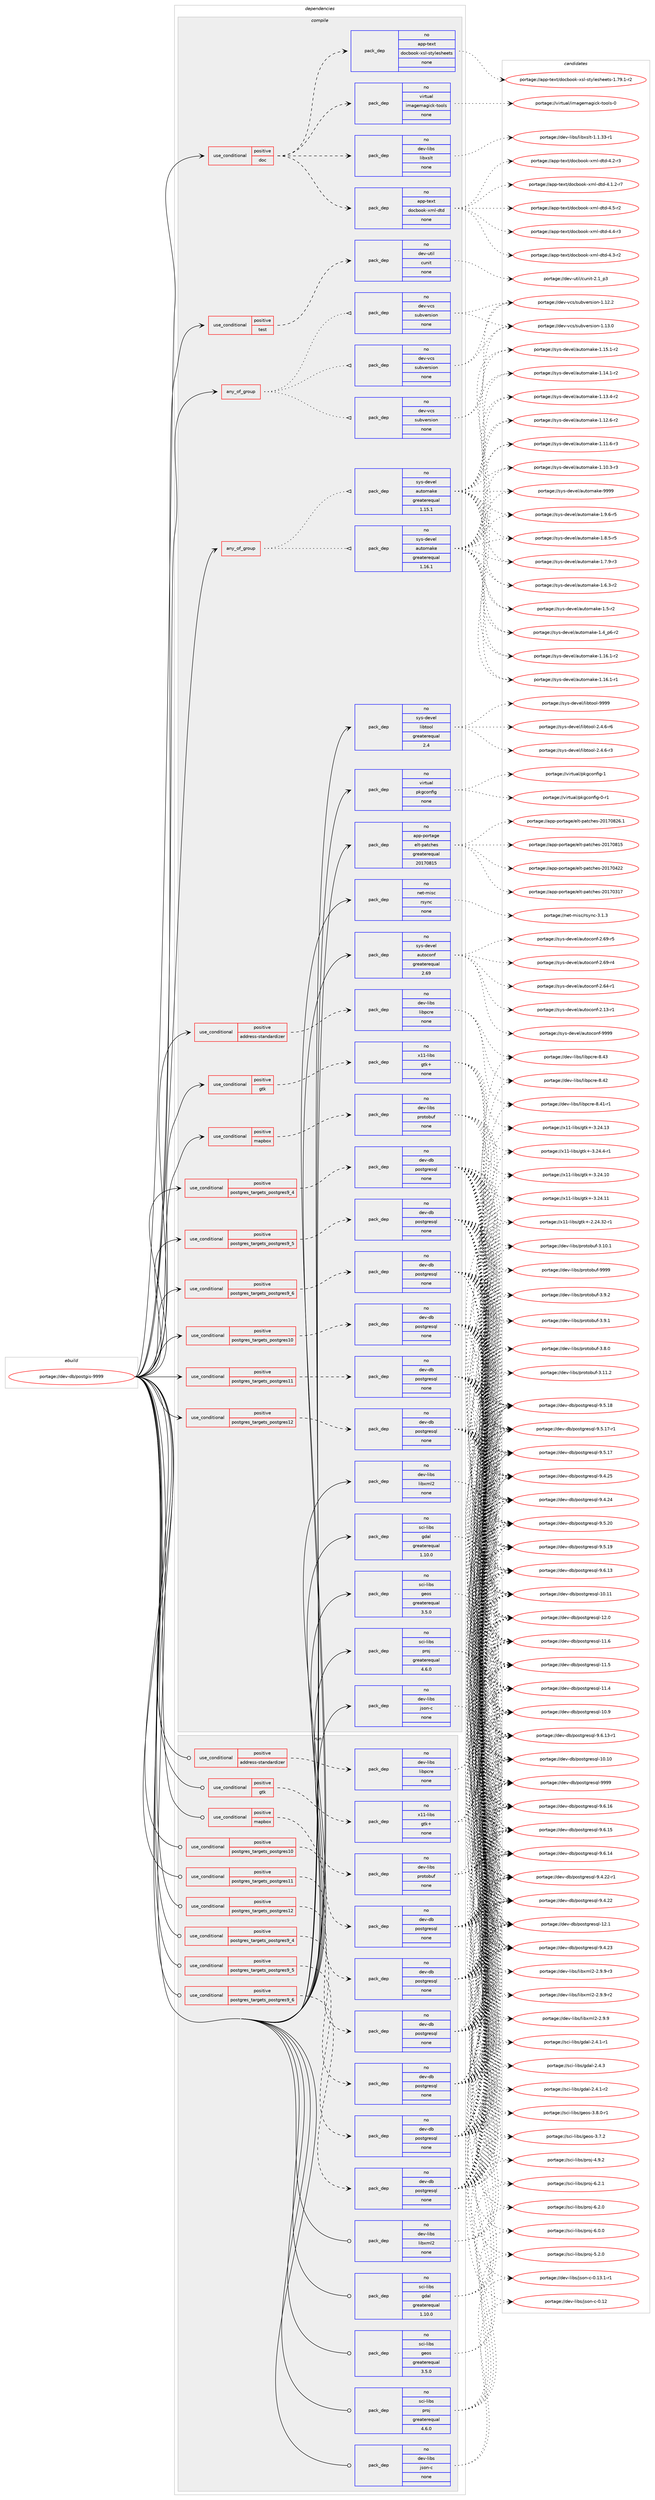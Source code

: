 digraph prolog {

# *************
# Graph options
# *************

newrank=true;
concentrate=true;
compound=true;
graph [rankdir=LR,fontname=Helvetica,fontsize=10,ranksep=1.5];#, ranksep=2.5, nodesep=0.2];
edge  [arrowhead=vee];
node  [fontname=Helvetica,fontsize=10];

# **********
# The ebuild
# **********

subgraph cluster_leftcol {
color=gray;
label=<<i>ebuild</i>>;
id [label="portage://dev-db/postgis-9999", color=red, width=4, href="../dev-db/postgis-9999.svg"];
}

# ****************
# The dependencies
# ****************

subgraph cluster_midcol {
color=gray;
label=<<i>dependencies</i>>;
subgraph cluster_compile {
fillcolor="#eeeeee";
style=filled;
label=<<i>compile</i>>;
subgraph any6951 {
dependency579858 [label=<<TABLE BORDER="0" CELLBORDER="1" CELLSPACING="0" CELLPADDING="4"><TR><TD CELLPADDING="10">any_of_group</TD></TR></TABLE>>, shape=none, color=red];subgraph pack435354 {
dependency579859 [label=<<TABLE BORDER="0" CELLBORDER="1" CELLSPACING="0" CELLPADDING="4" WIDTH="220"><TR><TD ROWSPAN="6" CELLPADDING="30">pack_dep</TD></TR><TR><TD WIDTH="110">no</TD></TR><TR><TD>dev-vcs</TD></TR><TR><TD>subversion</TD></TR><TR><TD>none</TD></TR><TR><TD></TD></TR></TABLE>>, shape=none, color=blue];
}
dependency579858:e -> dependency579859:w [weight=20,style="dotted",arrowhead="oinv"];
subgraph pack435355 {
dependency579860 [label=<<TABLE BORDER="0" CELLBORDER="1" CELLSPACING="0" CELLPADDING="4" WIDTH="220"><TR><TD ROWSPAN="6" CELLPADDING="30">pack_dep</TD></TR><TR><TD WIDTH="110">no</TD></TR><TR><TD>dev-vcs</TD></TR><TR><TD>subversion</TD></TR><TR><TD>none</TD></TR><TR><TD></TD></TR></TABLE>>, shape=none, color=blue];
}
dependency579858:e -> dependency579860:w [weight=20,style="dotted",arrowhead="oinv"];
subgraph pack435356 {
dependency579861 [label=<<TABLE BORDER="0" CELLBORDER="1" CELLSPACING="0" CELLPADDING="4" WIDTH="220"><TR><TD ROWSPAN="6" CELLPADDING="30">pack_dep</TD></TR><TR><TD WIDTH="110">no</TD></TR><TR><TD>dev-vcs</TD></TR><TR><TD>subversion</TD></TR><TR><TD>none</TD></TR><TR><TD></TD></TR></TABLE>>, shape=none, color=blue];
}
dependency579858:e -> dependency579861:w [weight=20,style="dotted",arrowhead="oinv"];
}
id:e -> dependency579858:w [weight=20,style="solid",arrowhead="vee"];
subgraph any6952 {
dependency579862 [label=<<TABLE BORDER="0" CELLBORDER="1" CELLSPACING="0" CELLPADDING="4"><TR><TD CELLPADDING="10">any_of_group</TD></TR></TABLE>>, shape=none, color=red];subgraph pack435357 {
dependency579863 [label=<<TABLE BORDER="0" CELLBORDER="1" CELLSPACING="0" CELLPADDING="4" WIDTH="220"><TR><TD ROWSPAN="6" CELLPADDING="30">pack_dep</TD></TR><TR><TD WIDTH="110">no</TD></TR><TR><TD>sys-devel</TD></TR><TR><TD>automake</TD></TR><TR><TD>greaterequal</TD></TR><TR><TD>1.16.1</TD></TR></TABLE>>, shape=none, color=blue];
}
dependency579862:e -> dependency579863:w [weight=20,style="dotted",arrowhead="oinv"];
subgraph pack435358 {
dependency579864 [label=<<TABLE BORDER="0" CELLBORDER="1" CELLSPACING="0" CELLPADDING="4" WIDTH="220"><TR><TD ROWSPAN="6" CELLPADDING="30">pack_dep</TD></TR><TR><TD WIDTH="110">no</TD></TR><TR><TD>sys-devel</TD></TR><TR><TD>automake</TD></TR><TR><TD>greaterequal</TD></TR><TR><TD>1.15.1</TD></TR></TABLE>>, shape=none, color=blue];
}
dependency579862:e -> dependency579864:w [weight=20,style="dotted",arrowhead="oinv"];
}
id:e -> dependency579862:w [weight=20,style="solid",arrowhead="vee"];
subgraph cond137316 {
dependency579865 [label=<<TABLE BORDER="0" CELLBORDER="1" CELLSPACING="0" CELLPADDING="4"><TR><TD ROWSPAN="3" CELLPADDING="10">use_conditional</TD></TR><TR><TD>positive</TD></TR><TR><TD>address-standardizer</TD></TR></TABLE>>, shape=none, color=red];
subgraph pack435359 {
dependency579866 [label=<<TABLE BORDER="0" CELLBORDER="1" CELLSPACING="0" CELLPADDING="4" WIDTH="220"><TR><TD ROWSPAN="6" CELLPADDING="30">pack_dep</TD></TR><TR><TD WIDTH="110">no</TD></TR><TR><TD>dev-libs</TD></TR><TR><TD>libpcre</TD></TR><TR><TD>none</TD></TR><TR><TD></TD></TR></TABLE>>, shape=none, color=blue];
}
dependency579865:e -> dependency579866:w [weight=20,style="dashed",arrowhead="vee"];
}
id:e -> dependency579865:w [weight=20,style="solid",arrowhead="vee"];
subgraph cond137317 {
dependency579867 [label=<<TABLE BORDER="0" CELLBORDER="1" CELLSPACING="0" CELLPADDING="4"><TR><TD ROWSPAN="3" CELLPADDING="10">use_conditional</TD></TR><TR><TD>positive</TD></TR><TR><TD>doc</TD></TR></TABLE>>, shape=none, color=red];
subgraph pack435360 {
dependency579868 [label=<<TABLE BORDER="0" CELLBORDER="1" CELLSPACING="0" CELLPADDING="4" WIDTH="220"><TR><TD ROWSPAN="6" CELLPADDING="30">pack_dep</TD></TR><TR><TD WIDTH="110">no</TD></TR><TR><TD>app-text</TD></TR><TR><TD>docbook-xsl-stylesheets</TD></TR><TR><TD>none</TD></TR><TR><TD></TD></TR></TABLE>>, shape=none, color=blue];
}
dependency579867:e -> dependency579868:w [weight=20,style="dashed",arrowhead="vee"];
subgraph pack435361 {
dependency579869 [label=<<TABLE BORDER="0" CELLBORDER="1" CELLSPACING="0" CELLPADDING="4" WIDTH="220"><TR><TD ROWSPAN="6" CELLPADDING="30">pack_dep</TD></TR><TR><TD WIDTH="110">no</TD></TR><TR><TD>app-text</TD></TR><TR><TD>docbook-xml-dtd</TD></TR><TR><TD>none</TD></TR><TR><TD></TD></TR></TABLE>>, shape=none, color=blue];
}
dependency579867:e -> dependency579869:w [weight=20,style="dashed",arrowhead="vee"];
subgraph pack435362 {
dependency579870 [label=<<TABLE BORDER="0" CELLBORDER="1" CELLSPACING="0" CELLPADDING="4" WIDTH="220"><TR><TD ROWSPAN="6" CELLPADDING="30">pack_dep</TD></TR><TR><TD WIDTH="110">no</TD></TR><TR><TD>dev-libs</TD></TR><TR><TD>libxslt</TD></TR><TR><TD>none</TD></TR><TR><TD></TD></TR></TABLE>>, shape=none, color=blue];
}
dependency579867:e -> dependency579870:w [weight=20,style="dashed",arrowhead="vee"];
subgraph pack435363 {
dependency579871 [label=<<TABLE BORDER="0" CELLBORDER="1" CELLSPACING="0" CELLPADDING="4" WIDTH="220"><TR><TD ROWSPAN="6" CELLPADDING="30">pack_dep</TD></TR><TR><TD WIDTH="110">no</TD></TR><TR><TD>virtual</TD></TR><TR><TD>imagemagick-tools</TD></TR><TR><TD>none</TD></TR><TR><TD></TD></TR></TABLE>>, shape=none, color=blue];
}
dependency579867:e -> dependency579871:w [weight=20,style="dashed",arrowhead="vee"];
}
id:e -> dependency579867:w [weight=20,style="solid",arrowhead="vee"];
subgraph cond137318 {
dependency579872 [label=<<TABLE BORDER="0" CELLBORDER="1" CELLSPACING="0" CELLPADDING="4"><TR><TD ROWSPAN="3" CELLPADDING="10">use_conditional</TD></TR><TR><TD>positive</TD></TR><TR><TD>gtk</TD></TR></TABLE>>, shape=none, color=red];
subgraph pack435364 {
dependency579873 [label=<<TABLE BORDER="0" CELLBORDER="1" CELLSPACING="0" CELLPADDING="4" WIDTH="220"><TR><TD ROWSPAN="6" CELLPADDING="30">pack_dep</TD></TR><TR><TD WIDTH="110">no</TD></TR><TR><TD>x11-libs</TD></TR><TR><TD>gtk+</TD></TR><TR><TD>none</TD></TR><TR><TD></TD></TR></TABLE>>, shape=none, color=blue];
}
dependency579872:e -> dependency579873:w [weight=20,style="dashed",arrowhead="vee"];
}
id:e -> dependency579872:w [weight=20,style="solid",arrowhead="vee"];
subgraph cond137319 {
dependency579874 [label=<<TABLE BORDER="0" CELLBORDER="1" CELLSPACING="0" CELLPADDING="4"><TR><TD ROWSPAN="3" CELLPADDING="10">use_conditional</TD></TR><TR><TD>positive</TD></TR><TR><TD>mapbox</TD></TR></TABLE>>, shape=none, color=red];
subgraph pack435365 {
dependency579875 [label=<<TABLE BORDER="0" CELLBORDER="1" CELLSPACING="0" CELLPADDING="4" WIDTH="220"><TR><TD ROWSPAN="6" CELLPADDING="30">pack_dep</TD></TR><TR><TD WIDTH="110">no</TD></TR><TR><TD>dev-libs</TD></TR><TR><TD>protobuf</TD></TR><TR><TD>none</TD></TR><TR><TD></TD></TR></TABLE>>, shape=none, color=blue];
}
dependency579874:e -> dependency579875:w [weight=20,style="dashed",arrowhead="vee"];
}
id:e -> dependency579874:w [weight=20,style="solid",arrowhead="vee"];
subgraph cond137320 {
dependency579876 [label=<<TABLE BORDER="0" CELLBORDER="1" CELLSPACING="0" CELLPADDING="4"><TR><TD ROWSPAN="3" CELLPADDING="10">use_conditional</TD></TR><TR><TD>positive</TD></TR><TR><TD>postgres_targets_postgres10</TD></TR></TABLE>>, shape=none, color=red];
subgraph pack435366 {
dependency579877 [label=<<TABLE BORDER="0" CELLBORDER="1" CELLSPACING="0" CELLPADDING="4" WIDTH="220"><TR><TD ROWSPAN="6" CELLPADDING="30">pack_dep</TD></TR><TR><TD WIDTH="110">no</TD></TR><TR><TD>dev-db</TD></TR><TR><TD>postgresql</TD></TR><TR><TD>none</TD></TR><TR><TD></TD></TR></TABLE>>, shape=none, color=blue];
}
dependency579876:e -> dependency579877:w [weight=20,style="dashed",arrowhead="vee"];
}
id:e -> dependency579876:w [weight=20,style="solid",arrowhead="vee"];
subgraph cond137321 {
dependency579878 [label=<<TABLE BORDER="0" CELLBORDER="1" CELLSPACING="0" CELLPADDING="4"><TR><TD ROWSPAN="3" CELLPADDING="10">use_conditional</TD></TR><TR><TD>positive</TD></TR><TR><TD>postgres_targets_postgres11</TD></TR></TABLE>>, shape=none, color=red];
subgraph pack435367 {
dependency579879 [label=<<TABLE BORDER="0" CELLBORDER="1" CELLSPACING="0" CELLPADDING="4" WIDTH="220"><TR><TD ROWSPAN="6" CELLPADDING="30">pack_dep</TD></TR><TR><TD WIDTH="110">no</TD></TR><TR><TD>dev-db</TD></TR><TR><TD>postgresql</TD></TR><TR><TD>none</TD></TR><TR><TD></TD></TR></TABLE>>, shape=none, color=blue];
}
dependency579878:e -> dependency579879:w [weight=20,style="dashed",arrowhead="vee"];
}
id:e -> dependency579878:w [weight=20,style="solid",arrowhead="vee"];
subgraph cond137322 {
dependency579880 [label=<<TABLE BORDER="0" CELLBORDER="1" CELLSPACING="0" CELLPADDING="4"><TR><TD ROWSPAN="3" CELLPADDING="10">use_conditional</TD></TR><TR><TD>positive</TD></TR><TR><TD>postgres_targets_postgres12</TD></TR></TABLE>>, shape=none, color=red];
subgraph pack435368 {
dependency579881 [label=<<TABLE BORDER="0" CELLBORDER="1" CELLSPACING="0" CELLPADDING="4" WIDTH="220"><TR><TD ROWSPAN="6" CELLPADDING="30">pack_dep</TD></TR><TR><TD WIDTH="110">no</TD></TR><TR><TD>dev-db</TD></TR><TR><TD>postgresql</TD></TR><TR><TD>none</TD></TR><TR><TD></TD></TR></TABLE>>, shape=none, color=blue];
}
dependency579880:e -> dependency579881:w [weight=20,style="dashed",arrowhead="vee"];
}
id:e -> dependency579880:w [weight=20,style="solid",arrowhead="vee"];
subgraph cond137323 {
dependency579882 [label=<<TABLE BORDER="0" CELLBORDER="1" CELLSPACING="0" CELLPADDING="4"><TR><TD ROWSPAN="3" CELLPADDING="10">use_conditional</TD></TR><TR><TD>positive</TD></TR><TR><TD>postgres_targets_postgres9_4</TD></TR></TABLE>>, shape=none, color=red];
subgraph pack435369 {
dependency579883 [label=<<TABLE BORDER="0" CELLBORDER="1" CELLSPACING="0" CELLPADDING="4" WIDTH="220"><TR><TD ROWSPAN="6" CELLPADDING="30">pack_dep</TD></TR><TR><TD WIDTH="110">no</TD></TR><TR><TD>dev-db</TD></TR><TR><TD>postgresql</TD></TR><TR><TD>none</TD></TR><TR><TD></TD></TR></TABLE>>, shape=none, color=blue];
}
dependency579882:e -> dependency579883:w [weight=20,style="dashed",arrowhead="vee"];
}
id:e -> dependency579882:w [weight=20,style="solid",arrowhead="vee"];
subgraph cond137324 {
dependency579884 [label=<<TABLE BORDER="0" CELLBORDER="1" CELLSPACING="0" CELLPADDING="4"><TR><TD ROWSPAN="3" CELLPADDING="10">use_conditional</TD></TR><TR><TD>positive</TD></TR><TR><TD>postgres_targets_postgres9_5</TD></TR></TABLE>>, shape=none, color=red];
subgraph pack435370 {
dependency579885 [label=<<TABLE BORDER="0" CELLBORDER="1" CELLSPACING="0" CELLPADDING="4" WIDTH="220"><TR><TD ROWSPAN="6" CELLPADDING="30">pack_dep</TD></TR><TR><TD WIDTH="110">no</TD></TR><TR><TD>dev-db</TD></TR><TR><TD>postgresql</TD></TR><TR><TD>none</TD></TR><TR><TD></TD></TR></TABLE>>, shape=none, color=blue];
}
dependency579884:e -> dependency579885:w [weight=20,style="dashed",arrowhead="vee"];
}
id:e -> dependency579884:w [weight=20,style="solid",arrowhead="vee"];
subgraph cond137325 {
dependency579886 [label=<<TABLE BORDER="0" CELLBORDER="1" CELLSPACING="0" CELLPADDING="4"><TR><TD ROWSPAN="3" CELLPADDING="10">use_conditional</TD></TR><TR><TD>positive</TD></TR><TR><TD>postgres_targets_postgres9_6</TD></TR></TABLE>>, shape=none, color=red];
subgraph pack435371 {
dependency579887 [label=<<TABLE BORDER="0" CELLBORDER="1" CELLSPACING="0" CELLPADDING="4" WIDTH="220"><TR><TD ROWSPAN="6" CELLPADDING="30">pack_dep</TD></TR><TR><TD WIDTH="110">no</TD></TR><TR><TD>dev-db</TD></TR><TR><TD>postgresql</TD></TR><TR><TD>none</TD></TR><TR><TD></TD></TR></TABLE>>, shape=none, color=blue];
}
dependency579886:e -> dependency579887:w [weight=20,style="dashed",arrowhead="vee"];
}
id:e -> dependency579886:w [weight=20,style="solid",arrowhead="vee"];
subgraph cond137326 {
dependency579888 [label=<<TABLE BORDER="0" CELLBORDER="1" CELLSPACING="0" CELLPADDING="4"><TR><TD ROWSPAN="3" CELLPADDING="10">use_conditional</TD></TR><TR><TD>positive</TD></TR><TR><TD>test</TD></TR></TABLE>>, shape=none, color=red];
subgraph pack435372 {
dependency579889 [label=<<TABLE BORDER="0" CELLBORDER="1" CELLSPACING="0" CELLPADDING="4" WIDTH="220"><TR><TD ROWSPAN="6" CELLPADDING="30">pack_dep</TD></TR><TR><TD WIDTH="110">no</TD></TR><TR><TD>dev-util</TD></TR><TR><TD>cunit</TD></TR><TR><TD>none</TD></TR><TR><TD></TD></TR></TABLE>>, shape=none, color=blue];
}
dependency579888:e -> dependency579889:w [weight=20,style="dashed",arrowhead="vee"];
}
id:e -> dependency579888:w [weight=20,style="solid",arrowhead="vee"];
subgraph pack435373 {
dependency579890 [label=<<TABLE BORDER="0" CELLBORDER="1" CELLSPACING="0" CELLPADDING="4" WIDTH="220"><TR><TD ROWSPAN="6" CELLPADDING="30">pack_dep</TD></TR><TR><TD WIDTH="110">no</TD></TR><TR><TD>app-portage</TD></TR><TR><TD>elt-patches</TD></TR><TR><TD>greaterequal</TD></TR><TR><TD>20170815</TD></TR></TABLE>>, shape=none, color=blue];
}
id:e -> dependency579890:w [weight=20,style="solid",arrowhead="vee"];
subgraph pack435374 {
dependency579891 [label=<<TABLE BORDER="0" CELLBORDER="1" CELLSPACING="0" CELLPADDING="4" WIDTH="220"><TR><TD ROWSPAN="6" CELLPADDING="30">pack_dep</TD></TR><TR><TD WIDTH="110">no</TD></TR><TR><TD>dev-libs</TD></TR><TR><TD>json-c</TD></TR><TR><TD>none</TD></TR><TR><TD></TD></TR></TABLE>>, shape=none, color=blue];
}
id:e -> dependency579891:w [weight=20,style="solid",arrowhead="vee"];
subgraph pack435375 {
dependency579892 [label=<<TABLE BORDER="0" CELLBORDER="1" CELLSPACING="0" CELLPADDING="4" WIDTH="220"><TR><TD ROWSPAN="6" CELLPADDING="30">pack_dep</TD></TR><TR><TD WIDTH="110">no</TD></TR><TR><TD>dev-libs</TD></TR><TR><TD>libxml2</TD></TR><TR><TD>none</TD></TR><TR><TD></TD></TR></TABLE>>, shape=none, color=blue];
}
id:e -> dependency579892:w [weight=20,style="solid",arrowhead="vee"];
subgraph pack435376 {
dependency579893 [label=<<TABLE BORDER="0" CELLBORDER="1" CELLSPACING="0" CELLPADDING="4" WIDTH="220"><TR><TD ROWSPAN="6" CELLPADDING="30">pack_dep</TD></TR><TR><TD WIDTH="110">no</TD></TR><TR><TD>net-misc</TD></TR><TR><TD>rsync</TD></TR><TR><TD>none</TD></TR><TR><TD></TD></TR></TABLE>>, shape=none, color=blue];
}
id:e -> dependency579893:w [weight=20,style="solid",arrowhead="vee"];
subgraph pack435377 {
dependency579894 [label=<<TABLE BORDER="0" CELLBORDER="1" CELLSPACING="0" CELLPADDING="4" WIDTH="220"><TR><TD ROWSPAN="6" CELLPADDING="30">pack_dep</TD></TR><TR><TD WIDTH="110">no</TD></TR><TR><TD>sci-libs</TD></TR><TR><TD>gdal</TD></TR><TR><TD>greaterequal</TD></TR><TR><TD>1.10.0</TD></TR></TABLE>>, shape=none, color=blue];
}
id:e -> dependency579894:w [weight=20,style="solid",arrowhead="vee"];
subgraph pack435378 {
dependency579895 [label=<<TABLE BORDER="0" CELLBORDER="1" CELLSPACING="0" CELLPADDING="4" WIDTH="220"><TR><TD ROWSPAN="6" CELLPADDING="30">pack_dep</TD></TR><TR><TD WIDTH="110">no</TD></TR><TR><TD>sci-libs</TD></TR><TR><TD>geos</TD></TR><TR><TD>greaterequal</TD></TR><TR><TD>3.5.0</TD></TR></TABLE>>, shape=none, color=blue];
}
id:e -> dependency579895:w [weight=20,style="solid",arrowhead="vee"];
subgraph pack435379 {
dependency579896 [label=<<TABLE BORDER="0" CELLBORDER="1" CELLSPACING="0" CELLPADDING="4" WIDTH="220"><TR><TD ROWSPAN="6" CELLPADDING="30">pack_dep</TD></TR><TR><TD WIDTH="110">no</TD></TR><TR><TD>sci-libs</TD></TR><TR><TD>proj</TD></TR><TR><TD>greaterequal</TD></TR><TR><TD>4.6.0</TD></TR></TABLE>>, shape=none, color=blue];
}
id:e -> dependency579896:w [weight=20,style="solid",arrowhead="vee"];
subgraph pack435380 {
dependency579897 [label=<<TABLE BORDER="0" CELLBORDER="1" CELLSPACING="0" CELLPADDING="4" WIDTH="220"><TR><TD ROWSPAN="6" CELLPADDING="30">pack_dep</TD></TR><TR><TD WIDTH="110">no</TD></TR><TR><TD>sys-devel</TD></TR><TR><TD>autoconf</TD></TR><TR><TD>greaterequal</TD></TR><TR><TD>2.69</TD></TR></TABLE>>, shape=none, color=blue];
}
id:e -> dependency579897:w [weight=20,style="solid",arrowhead="vee"];
subgraph pack435381 {
dependency579898 [label=<<TABLE BORDER="0" CELLBORDER="1" CELLSPACING="0" CELLPADDING="4" WIDTH="220"><TR><TD ROWSPAN="6" CELLPADDING="30">pack_dep</TD></TR><TR><TD WIDTH="110">no</TD></TR><TR><TD>sys-devel</TD></TR><TR><TD>libtool</TD></TR><TR><TD>greaterequal</TD></TR><TR><TD>2.4</TD></TR></TABLE>>, shape=none, color=blue];
}
id:e -> dependency579898:w [weight=20,style="solid",arrowhead="vee"];
subgraph pack435382 {
dependency579899 [label=<<TABLE BORDER="0" CELLBORDER="1" CELLSPACING="0" CELLPADDING="4" WIDTH="220"><TR><TD ROWSPAN="6" CELLPADDING="30">pack_dep</TD></TR><TR><TD WIDTH="110">no</TD></TR><TR><TD>virtual</TD></TR><TR><TD>pkgconfig</TD></TR><TR><TD>none</TD></TR><TR><TD></TD></TR></TABLE>>, shape=none, color=blue];
}
id:e -> dependency579899:w [weight=20,style="solid",arrowhead="vee"];
}
subgraph cluster_compileandrun {
fillcolor="#eeeeee";
style=filled;
label=<<i>compile and run</i>>;
}
subgraph cluster_run {
fillcolor="#eeeeee";
style=filled;
label=<<i>run</i>>;
subgraph cond137327 {
dependency579900 [label=<<TABLE BORDER="0" CELLBORDER="1" CELLSPACING="0" CELLPADDING="4"><TR><TD ROWSPAN="3" CELLPADDING="10">use_conditional</TD></TR><TR><TD>positive</TD></TR><TR><TD>address-standardizer</TD></TR></TABLE>>, shape=none, color=red];
subgraph pack435383 {
dependency579901 [label=<<TABLE BORDER="0" CELLBORDER="1" CELLSPACING="0" CELLPADDING="4" WIDTH="220"><TR><TD ROWSPAN="6" CELLPADDING="30">pack_dep</TD></TR><TR><TD WIDTH="110">no</TD></TR><TR><TD>dev-libs</TD></TR><TR><TD>libpcre</TD></TR><TR><TD>none</TD></TR><TR><TD></TD></TR></TABLE>>, shape=none, color=blue];
}
dependency579900:e -> dependency579901:w [weight=20,style="dashed",arrowhead="vee"];
}
id:e -> dependency579900:w [weight=20,style="solid",arrowhead="odot"];
subgraph cond137328 {
dependency579902 [label=<<TABLE BORDER="0" CELLBORDER="1" CELLSPACING="0" CELLPADDING="4"><TR><TD ROWSPAN="3" CELLPADDING="10">use_conditional</TD></TR><TR><TD>positive</TD></TR><TR><TD>gtk</TD></TR></TABLE>>, shape=none, color=red];
subgraph pack435384 {
dependency579903 [label=<<TABLE BORDER="0" CELLBORDER="1" CELLSPACING="0" CELLPADDING="4" WIDTH="220"><TR><TD ROWSPAN="6" CELLPADDING="30">pack_dep</TD></TR><TR><TD WIDTH="110">no</TD></TR><TR><TD>x11-libs</TD></TR><TR><TD>gtk+</TD></TR><TR><TD>none</TD></TR><TR><TD></TD></TR></TABLE>>, shape=none, color=blue];
}
dependency579902:e -> dependency579903:w [weight=20,style="dashed",arrowhead="vee"];
}
id:e -> dependency579902:w [weight=20,style="solid",arrowhead="odot"];
subgraph cond137329 {
dependency579904 [label=<<TABLE BORDER="0" CELLBORDER="1" CELLSPACING="0" CELLPADDING="4"><TR><TD ROWSPAN="3" CELLPADDING="10">use_conditional</TD></TR><TR><TD>positive</TD></TR><TR><TD>mapbox</TD></TR></TABLE>>, shape=none, color=red];
subgraph pack435385 {
dependency579905 [label=<<TABLE BORDER="0" CELLBORDER="1" CELLSPACING="0" CELLPADDING="4" WIDTH="220"><TR><TD ROWSPAN="6" CELLPADDING="30">pack_dep</TD></TR><TR><TD WIDTH="110">no</TD></TR><TR><TD>dev-libs</TD></TR><TR><TD>protobuf</TD></TR><TR><TD>none</TD></TR><TR><TD></TD></TR></TABLE>>, shape=none, color=blue];
}
dependency579904:e -> dependency579905:w [weight=20,style="dashed",arrowhead="vee"];
}
id:e -> dependency579904:w [weight=20,style="solid",arrowhead="odot"];
subgraph cond137330 {
dependency579906 [label=<<TABLE BORDER="0" CELLBORDER="1" CELLSPACING="0" CELLPADDING="4"><TR><TD ROWSPAN="3" CELLPADDING="10">use_conditional</TD></TR><TR><TD>positive</TD></TR><TR><TD>postgres_targets_postgres10</TD></TR></TABLE>>, shape=none, color=red];
subgraph pack435386 {
dependency579907 [label=<<TABLE BORDER="0" CELLBORDER="1" CELLSPACING="0" CELLPADDING="4" WIDTH="220"><TR><TD ROWSPAN="6" CELLPADDING="30">pack_dep</TD></TR><TR><TD WIDTH="110">no</TD></TR><TR><TD>dev-db</TD></TR><TR><TD>postgresql</TD></TR><TR><TD>none</TD></TR><TR><TD></TD></TR></TABLE>>, shape=none, color=blue];
}
dependency579906:e -> dependency579907:w [weight=20,style="dashed",arrowhead="vee"];
}
id:e -> dependency579906:w [weight=20,style="solid",arrowhead="odot"];
subgraph cond137331 {
dependency579908 [label=<<TABLE BORDER="0" CELLBORDER="1" CELLSPACING="0" CELLPADDING="4"><TR><TD ROWSPAN="3" CELLPADDING="10">use_conditional</TD></TR><TR><TD>positive</TD></TR><TR><TD>postgres_targets_postgres11</TD></TR></TABLE>>, shape=none, color=red];
subgraph pack435387 {
dependency579909 [label=<<TABLE BORDER="0" CELLBORDER="1" CELLSPACING="0" CELLPADDING="4" WIDTH="220"><TR><TD ROWSPAN="6" CELLPADDING="30">pack_dep</TD></TR><TR><TD WIDTH="110">no</TD></TR><TR><TD>dev-db</TD></TR><TR><TD>postgresql</TD></TR><TR><TD>none</TD></TR><TR><TD></TD></TR></TABLE>>, shape=none, color=blue];
}
dependency579908:e -> dependency579909:w [weight=20,style="dashed",arrowhead="vee"];
}
id:e -> dependency579908:w [weight=20,style="solid",arrowhead="odot"];
subgraph cond137332 {
dependency579910 [label=<<TABLE BORDER="0" CELLBORDER="1" CELLSPACING="0" CELLPADDING="4"><TR><TD ROWSPAN="3" CELLPADDING="10">use_conditional</TD></TR><TR><TD>positive</TD></TR><TR><TD>postgres_targets_postgres12</TD></TR></TABLE>>, shape=none, color=red];
subgraph pack435388 {
dependency579911 [label=<<TABLE BORDER="0" CELLBORDER="1" CELLSPACING="0" CELLPADDING="4" WIDTH="220"><TR><TD ROWSPAN="6" CELLPADDING="30">pack_dep</TD></TR><TR><TD WIDTH="110">no</TD></TR><TR><TD>dev-db</TD></TR><TR><TD>postgresql</TD></TR><TR><TD>none</TD></TR><TR><TD></TD></TR></TABLE>>, shape=none, color=blue];
}
dependency579910:e -> dependency579911:w [weight=20,style="dashed",arrowhead="vee"];
}
id:e -> dependency579910:w [weight=20,style="solid",arrowhead="odot"];
subgraph cond137333 {
dependency579912 [label=<<TABLE BORDER="0" CELLBORDER="1" CELLSPACING="0" CELLPADDING="4"><TR><TD ROWSPAN="3" CELLPADDING="10">use_conditional</TD></TR><TR><TD>positive</TD></TR><TR><TD>postgres_targets_postgres9_4</TD></TR></TABLE>>, shape=none, color=red];
subgraph pack435389 {
dependency579913 [label=<<TABLE BORDER="0" CELLBORDER="1" CELLSPACING="0" CELLPADDING="4" WIDTH="220"><TR><TD ROWSPAN="6" CELLPADDING="30">pack_dep</TD></TR><TR><TD WIDTH="110">no</TD></TR><TR><TD>dev-db</TD></TR><TR><TD>postgresql</TD></TR><TR><TD>none</TD></TR><TR><TD></TD></TR></TABLE>>, shape=none, color=blue];
}
dependency579912:e -> dependency579913:w [weight=20,style="dashed",arrowhead="vee"];
}
id:e -> dependency579912:w [weight=20,style="solid",arrowhead="odot"];
subgraph cond137334 {
dependency579914 [label=<<TABLE BORDER="0" CELLBORDER="1" CELLSPACING="0" CELLPADDING="4"><TR><TD ROWSPAN="3" CELLPADDING="10">use_conditional</TD></TR><TR><TD>positive</TD></TR><TR><TD>postgres_targets_postgres9_5</TD></TR></TABLE>>, shape=none, color=red];
subgraph pack435390 {
dependency579915 [label=<<TABLE BORDER="0" CELLBORDER="1" CELLSPACING="0" CELLPADDING="4" WIDTH="220"><TR><TD ROWSPAN="6" CELLPADDING="30">pack_dep</TD></TR><TR><TD WIDTH="110">no</TD></TR><TR><TD>dev-db</TD></TR><TR><TD>postgresql</TD></TR><TR><TD>none</TD></TR><TR><TD></TD></TR></TABLE>>, shape=none, color=blue];
}
dependency579914:e -> dependency579915:w [weight=20,style="dashed",arrowhead="vee"];
}
id:e -> dependency579914:w [weight=20,style="solid",arrowhead="odot"];
subgraph cond137335 {
dependency579916 [label=<<TABLE BORDER="0" CELLBORDER="1" CELLSPACING="0" CELLPADDING="4"><TR><TD ROWSPAN="3" CELLPADDING="10">use_conditional</TD></TR><TR><TD>positive</TD></TR><TR><TD>postgres_targets_postgres9_6</TD></TR></TABLE>>, shape=none, color=red];
subgraph pack435391 {
dependency579917 [label=<<TABLE BORDER="0" CELLBORDER="1" CELLSPACING="0" CELLPADDING="4" WIDTH="220"><TR><TD ROWSPAN="6" CELLPADDING="30">pack_dep</TD></TR><TR><TD WIDTH="110">no</TD></TR><TR><TD>dev-db</TD></TR><TR><TD>postgresql</TD></TR><TR><TD>none</TD></TR><TR><TD></TD></TR></TABLE>>, shape=none, color=blue];
}
dependency579916:e -> dependency579917:w [weight=20,style="dashed",arrowhead="vee"];
}
id:e -> dependency579916:w [weight=20,style="solid",arrowhead="odot"];
subgraph pack435392 {
dependency579918 [label=<<TABLE BORDER="0" CELLBORDER="1" CELLSPACING="0" CELLPADDING="4" WIDTH="220"><TR><TD ROWSPAN="6" CELLPADDING="30">pack_dep</TD></TR><TR><TD WIDTH="110">no</TD></TR><TR><TD>dev-libs</TD></TR><TR><TD>json-c</TD></TR><TR><TD>none</TD></TR><TR><TD></TD></TR></TABLE>>, shape=none, color=blue];
}
id:e -> dependency579918:w [weight=20,style="solid",arrowhead="odot"];
subgraph pack435393 {
dependency579919 [label=<<TABLE BORDER="0" CELLBORDER="1" CELLSPACING="0" CELLPADDING="4" WIDTH="220"><TR><TD ROWSPAN="6" CELLPADDING="30">pack_dep</TD></TR><TR><TD WIDTH="110">no</TD></TR><TR><TD>dev-libs</TD></TR><TR><TD>libxml2</TD></TR><TR><TD>none</TD></TR><TR><TD></TD></TR></TABLE>>, shape=none, color=blue];
}
id:e -> dependency579919:w [weight=20,style="solid",arrowhead="odot"];
subgraph pack435394 {
dependency579920 [label=<<TABLE BORDER="0" CELLBORDER="1" CELLSPACING="0" CELLPADDING="4" WIDTH="220"><TR><TD ROWSPAN="6" CELLPADDING="30">pack_dep</TD></TR><TR><TD WIDTH="110">no</TD></TR><TR><TD>sci-libs</TD></TR><TR><TD>gdal</TD></TR><TR><TD>greaterequal</TD></TR><TR><TD>1.10.0</TD></TR></TABLE>>, shape=none, color=blue];
}
id:e -> dependency579920:w [weight=20,style="solid",arrowhead="odot"];
subgraph pack435395 {
dependency579921 [label=<<TABLE BORDER="0" CELLBORDER="1" CELLSPACING="0" CELLPADDING="4" WIDTH="220"><TR><TD ROWSPAN="6" CELLPADDING="30">pack_dep</TD></TR><TR><TD WIDTH="110">no</TD></TR><TR><TD>sci-libs</TD></TR><TR><TD>geos</TD></TR><TR><TD>greaterequal</TD></TR><TR><TD>3.5.0</TD></TR></TABLE>>, shape=none, color=blue];
}
id:e -> dependency579921:w [weight=20,style="solid",arrowhead="odot"];
subgraph pack435396 {
dependency579922 [label=<<TABLE BORDER="0" CELLBORDER="1" CELLSPACING="0" CELLPADDING="4" WIDTH="220"><TR><TD ROWSPAN="6" CELLPADDING="30">pack_dep</TD></TR><TR><TD WIDTH="110">no</TD></TR><TR><TD>sci-libs</TD></TR><TR><TD>proj</TD></TR><TR><TD>greaterequal</TD></TR><TR><TD>4.6.0</TD></TR></TABLE>>, shape=none, color=blue];
}
id:e -> dependency579922:w [weight=20,style="solid",arrowhead="odot"];
}
}

# **************
# The candidates
# **************

subgraph cluster_choices {
rank=same;
color=gray;
label=<<i>candidates</i>>;

subgraph choice435354 {
color=black;
nodesep=1;
choice1001011184511899115471151179811810111411510511111045494649514648 [label="portage://dev-vcs/subversion-1.13.0", color=red, width=4,href="../dev-vcs/subversion-1.13.0.svg"];
choice1001011184511899115471151179811810111411510511111045494649504650 [label="portage://dev-vcs/subversion-1.12.2", color=red, width=4,href="../dev-vcs/subversion-1.12.2.svg"];
dependency579859:e -> choice1001011184511899115471151179811810111411510511111045494649514648:w [style=dotted,weight="100"];
dependency579859:e -> choice1001011184511899115471151179811810111411510511111045494649504650:w [style=dotted,weight="100"];
}
subgraph choice435355 {
color=black;
nodesep=1;
choice1001011184511899115471151179811810111411510511111045494649514648 [label="portage://dev-vcs/subversion-1.13.0", color=red, width=4,href="../dev-vcs/subversion-1.13.0.svg"];
choice1001011184511899115471151179811810111411510511111045494649504650 [label="portage://dev-vcs/subversion-1.12.2", color=red, width=4,href="../dev-vcs/subversion-1.12.2.svg"];
dependency579860:e -> choice1001011184511899115471151179811810111411510511111045494649514648:w [style=dotted,weight="100"];
dependency579860:e -> choice1001011184511899115471151179811810111411510511111045494649504650:w [style=dotted,weight="100"];
}
subgraph choice435356 {
color=black;
nodesep=1;
choice1001011184511899115471151179811810111411510511111045494649514648 [label="portage://dev-vcs/subversion-1.13.0", color=red, width=4,href="../dev-vcs/subversion-1.13.0.svg"];
choice1001011184511899115471151179811810111411510511111045494649504650 [label="portage://dev-vcs/subversion-1.12.2", color=red, width=4,href="../dev-vcs/subversion-1.12.2.svg"];
dependency579861:e -> choice1001011184511899115471151179811810111411510511111045494649514648:w [style=dotted,weight="100"];
dependency579861:e -> choice1001011184511899115471151179811810111411510511111045494649504650:w [style=dotted,weight="100"];
}
subgraph choice435357 {
color=black;
nodesep=1;
choice115121115451001011181011084797117116111109971071014557575757 [label="portage://sys-devel/automake-9999", color=red, width=4,href="../sys-devel/automake-9999.svg"];
choice115121115451001011181011084797117116111109971071014549465746544511453 [label="portage://sys-devel/automake-1.9.6-r5", color=red, width=4,href="../sys-devel/automake-1.9.6-r5.svg"];
choice115121115451001011181011084797117116111109971071014549465646534511453 [label="portage://sys-devel/automake-1.8.5-r5", color=red, width=4,href="../sys-devel/automake-1.8.5-r5.svg"];
choice115121115451001011181011084797117116111109971071014549465546574511451 [label="portage://sys-devel/automake-1.7.9-r3", color=red, width=4,href="../sys-devel/automake-1.7.9-r3.svg"];
choice115121115451001011181011084797117116111109971071014549465446514511450 [label="portage://sys-devel/automake-1.6.3-r2", color=red, width=4,href="../sys-devel/automake-1.6.3-r2.svg"];
choice11512111545100101118101108479711711611110997107101454946534511450 [label="portage://sys-devel/automake-1.5-r2", color=red, width=4,href="../sys-devel/automake-1.5-r2.svg"];
choice115121115451001011181011084797117116111109971071014549465295112544511450 [label="portage://sys-devel/automake-1.4_p6-r2", color=red, width=4,href="../sys-devel/automake-1.4_p6-r2.svg"];
choice11512111545100101118101108479711711611110997107101454946495446494511450 [label="portage://sys-devel/automake-1.16.1-r2", color=red, width=4,href="../sys-devel/automake-1.16.1-r2.svg"];
choice11512111545100101118101108479711711611110997107101454946495446494511449 [label="portage://sys-devel/automake-1.16.1-r1", color=red, width=4,href="../sys-devel/automake-1.16.1-r1.svg"];
choice11512111545100101118101108479711711611110997107101454946495346494511450 [label="portage://sys-devel/automake-1.15.1-r2", color=red, width=4,href="../sys-devel/automake-1.15.1-r2.svg"];
choice11512111545100101118101108479711711611110997107101454946495246494511450 [label="portage://sys-devel/automake-1.14.1-r2", color=red, width=4,href="../sys-devel/automake-1.14.1-r2.svg"];
choice11512111545100101118101108479711711611110997107101454946495146524511450 [label="portage://sys-devel/automake-1.13.4-r2", color=red, width=4,href="../sys-devel/automake-1.13.4-r2.svg"];
choice11512111545100101118101108479711711611110997107101454946495046544511450 [label="portage://sys-devel/automake-1.12.6-r2", color=red, width=4,href="../sys-devel/automake-1.12.6-r2.svg"];
choice11512111545100101118101108479711711611110997107101454946494946544511451 [label="portage://sys-devel/automake-1.11.6-r3", color=red, width=4,href="../sys-devel/automake-1.11.6-r3.svg"];
choice11512111545100101118101108479711711611110997107101454946494846514511451 [label="portage://sys-devel/automake-1.10.3-r3", color=red, width=4,href="../sys-devel/automake-1.10.3-r3.svg"];
dependency579863:e -> choice115121115451001011181011084797117116111109971071014557575757:w [style=dotted,weight="100"];
dependency579863:e -> choice115121115451001011181011084797117116111109971071014549465746544511453:w [style=dotted,weight="100"];
dependency579863:e -> choice115121115451001011181011084797117116111109971071014549465646534511453:w [style=dotted,weight="100"];
dependency579863:e -> choice115121115451001011181011084797117116111109971071014549465546574511451:w [style=dotted,weight="100"];
dependency579863:e -> choice115121115451001011181011084797117116111109971071014549465446514511450:w [style=dotted,weight="100"];
dependency579863:e -> choice11512111545100101118101108479711711611110997107101454946534511450:w [style=dotted,weight="100"];
dependency579863:e -> choice115121115451001011181011084797117116111109971071014549465295112544511450:w [style=dotted,weight="100"];
dependency579863:e -> choice11512111545100101118101108479711711611110997107101454946495446494511450:w [style=dotted,weight="100"];
dependency579863:e -> choice11512111545100101118101108479711711611110997107101454946495446494511449:w [style=dotted,weight="100"];
dependency579863:e -> choice11512111545100101118101108479711711611110997107101454946495346494511450:w [style=dotted,weight="100"];
dependency579863:e -> choice11512111545100101118101108479711711611110997107101454946495246494511450:w [style=dotted,weight="100"];
dependency579863:e -> choice11512111545100101118101108479711711611110997107101454946495146524511450:w [style=dotted,weight="100"];
dependency579863:e -> choice11512111545100101118101108479711711611110997107101454946495046544511450:w [style=dotted,weight="100"];
dependency579863:e -> choice11512111545100101118101108479711711611110997107101454946494946544511451:w [style=dotted,weight="100"];
dependency579863:e -> choice11512111545100101118101108479711711611110997107101454946494846514511451:w [style=dotted,weight="100"];
}
subgraph choice435358 {
color=black;
nodesep=1;
choice115121115451001011181011084797117116111109971071014557575757 [label="portage://sys-devel/automake-9999", color=red, width=4,href="../sys-devel/automake-9999.svg"];
choice115121115451001011181011084797117116111109971071014549465746544511453 [label="portage://sys-devel/automake-1.9.6-r5", color=red, width=4,href="../sys-devel/automake-1.9.6-r5.svg"];
choice115121115451001011181011084797117116111109971071014549465646534511453 [label="portage://sys-devel/automake-1.8.5-r5", color=red, width=4,href="../sys-devel/automake-1.8.5-r5.svg"];
choice115121115451001011181011084797117116111109971071014549465546574511451 [label="portage://sys-devel/automake-1.7.9-r3", color=red, width=4,href="../sys-devel/automake-1.7.9-r3.svg"];
choice115121115451001011181011084797117116111109971071014549465446514511450 [label="portage://sys-devel/automake-1.6.3-r2", color=red, width=4,href="../sys-devel/automake-1.6.3-r2.svg"];
choice11512111545100101118101108479711711611110997107101454946534511450 [label="portage://sys-devel/automake-1.5-r2", color=red, width=4,href="../sys-devel/automake-1.5-r2.svg"];
choice115121115451001011181011084797117116111109971071014549465295112544511450 [label="portage://sys-devel/automake-1.4_p6-r2", color=red, width=4,href="../sys-devel/automake-1.4_p6-r2.svg"];
choice11512111545100101118101108479711711611110997107101454946495446494511450 [label="portage://sys-devel/automake-1.16.1-r2", color=red, width=4,href="../sys-devel/automake-1.16.1-r2.svg"];
choice11512111545100101118101108479711711611110997107101454946495446494511449 [label="portage://sys-devel/automake-1.16.1-r1", color=red, width=4,href="../sys-devel/automake-1.16.1-r1.svg"];
choice11512111545100101118101108479711711611110997107101454946495346494511450 [label="portage://sys-devel/automake-1.15.1-r2", color=red, width=4,href="../sys-devel/automake-1.15.1-r2.svg"];
choice11512111545100101118101108479711711611110997107101454946495246494511450 [label="portage://sys-devel/automake-1.14.1-r2", color=red, width=4,href="../sys-devel/automake-1.14.1-r2.svg"];
choice11512111545100101118101108479711711611110997107101454946495146524511450 [label="portage://sys-devel/automake-1.13.4-r2", color=red, width=4,href="../sys-devel/automake-1.13.4-r2.svg"];
choice11512111545100101118101108479711711611110997107101454946495046544511450 [label="portage://sys-devel/automake-1.12.6-r2", color=red, width=4,href="../sys-devel/automake-1.12.6-r2.svg"];
choice11512111545100101118101108479711711611110997107101454946494946544511451 [label="portage://sys-devel/automake-1.11.6-r3", color=red, width=4,href="../sys-devel/automake-1.11.6-r3.svg"];
choice11512111545100101118101108479711711611110997107101454946494846514511451 [label="portage://sys-devel/automake-1.10.3-r3", color=red, width=4,href="../sys-devel/automake-1.10.3-r3.svg"];
dependency579864:e -> choice115121115451001011181011084797117116111109971071014557575757:w [style=dotted,weight="100"];
dependency579864:e -> choice115121115451001011181011084797117116111109971071014549465746544511453:w [style=dotted,weight="100"];
dependency579864:e -> choice115121115451001011181011084797117116111109971071014549465646534511453:w [style=dotted,weight="100"];
dependency579864:e -> choice115121115451001011181011084797117116111109971071014549465546574511451:w [style=dotted,weight="100"];
dependency579864:e -> choice115121115451001011181011084797117116111109971071014549465446514511450:w [style=dotted,weight="100"];
dependency579864:e -> choice11512111545100101118101108479711711611110997107101454946534511450:w [style=dotted,weight="100"];
dependency579864:e -> choice115121115451001011181011084797117116111109971071014549465295112544511450:w [style=dotted,weight="100"];
dependency579864:e -> choice11512111545100101118101108479711711611110997107101454946495446494511450:w [style=dotted,weight="100"];
dependency579864:e -> choice11512111545100101118101108479711711611110997107101454946495446494511449:w [style=dotted,weight="100"];
dependency579864:e -> choice11512111545100101118101108479711711611110997107101454946495346494511450:w [style=dotted,weight="100"];
dependency579864:e -> choice11512111545100101118101108479711711611110997107101454946495246494511450:w [style=dotted,weight="100"];
dependency579864:e -> choice11512111545100101118101108479711711611110997107101454946495146524511450:w [style=dotted,weight="100"];
dependency579864:e -> choice11512111545100101118101108479711711611110997107101454946495046544511450:w [style=dotted,weight="100"];
dependency579864:e -> choice11512111545100101118101108479711711611110997107101454946494946544511451:w [style=dotted,weight="100"];
dependency579864:e -> choice11512111545100101118101108479711711611110997107101454946494846514511451:w [style=dotted,weight="100"];
}
subgraph choice435359 {
color=black;
nodesep=1;
choice10010111845108105981154710810598112991141014556465251 [label="portage://dev-libs/libpcre-8.43", color=red, width=4,href="../dev-libs/libpcre-8.43.svg"];
choice10010111845108105981154710810598112991141014556465250 [label="portage://dev-libs/libpcre-8.42", color=red, width=4,href="../dev-libs/libpcre-8.42.svg"];
choice100101118451081059811547108105981129911410145564652494511449 [label="portage://dev-libs/libpcre-8.41-r1", color=red, width=4,href="../dev-libs/libpcre-8.41-r1.svg"];
dependency579866:e -> choice10010111845108105981154710810598112991141014556465251:w [style=dotted,weight="100"];
dependency579866:e -> choice10010111845108105981154710810598112991141014556465250:w [style=dotted,weight="100"];
dependency579866:e -> choice100101118451081059811547108105981129911410145564652494511449:w [style=dotted,weight="100"];
}
subgraph choice435360 {
color=black;
nodesep=1;
choice97112112451161011201164710011199981111111074512011510845115116121108101115104101101116115454946555746494511450 [label="portage://app-text/docbook-xsl-stylesheets-1.79.1-r2", color=red, width=4,href="../app-text/docbook-xsl-stylesheets-1.79.1-r2.svg"];
dependency579868:e -> choice97112112451161011201164710011199981111111074512011510845115116121108101115104101101116115454946555746494511450:w [style=dotted,weight="100"];
}
subgraph choice435361 {
color=black;
nodesep=1;
choice97112112451161011201164710011199981111111074512010910845100116100455246534511450 [label="portage://app-text/docbook-xml-dtd-4.5-r2", color=red, width=4,href="../app-text/docbook-xml-dtd-4.5-r2.svg"];
choice97112112451161011201164710011199981111111074512010910845100116100455246524511451 [label="portage://app-text/docbook-xml-dtd-4.4-r3", color=red, width=4,href="../app-text/docbook-xml-dtd-4.4-r3.svg"];
choice97112112451161011201164710011199981111111074512010910845100116100455246514511450 [label="portage://app-text/docbook-xml-dtd-4.3-r2", color=red, width=4,href="../app-text/docbook-xml-dtd-4.3-r2.svg"];
choice97112112451161011201164710011199981111111074512010910845100116100455246504511451 [label="portage://app-text/docbook-xml-dtd-4.2-r3", color=red, width=4,href="../app-text/docbook-xml-dtd-4.2-r3.svg"];
choice971121124511610112011647100111999811111110745120109108451001161004552464946504511455 [label="portage://app-text/docbook-xml-dtd-4.1.2-r7", color=red, width=4,href="../app-text/docbook-xml-dtd-4.1.2-r7.svg"];
dependency579869:e -> choice97112112451161011201164710011199981111111074512010910845100116100455246534511450:w [style=dotted,weight="100"];
dependency579869:e -> choice97112112451161011201164710011199981111111074512010910845100116100455246524511451:w [style=dotted,weight="100"];
dependency579869:e -> choice97112112451161011201164710011199981111111074512010910845100116100455246514511450:w [style=dotted,weight="100"];
dependency579869:e -> choice97112112451161011201164710011199981111111074512010910845100116100455246504511451:w [style=dotted,weight="100"];
dependency579869:e -> choice971121124511610112011647100111999811111110745120109108451001161004552464946504511455:w [style=dotted,weight="100"];
}
subgraph choice435362 {
color=black;
nodesep=1;
choice10010111845108105981154710810598120115108116454946494651514511449 [label="portage://dev-libs/libxslt-1.1.33-r1", color=red, width=4,href="../dev-libs/libxslt-1.1.33-r1.svg"];
dependency579870:e -> choice10010111845108105981154710810598120115108116454946494651514511449:w [style=dotted,weight="100"];
}
subgraph choice435363 {
color=black;
nodesep=1;
choice1181051141161179710847105109971031011099710310599107451161111111081154548 [label="portage://virtual/imagemagick-tools-0", color=red, width=4,href="../virtual/imagemagick-tools-0.svg"];
dependency579871:e -> choice1181051141161179710847105109971031011099710310599107451161111111081154548:w [style=dotted,weight="100"];
}
subgraph choice435364 {
color=black;
nodesep=1;
choice120494945108105981154710311610743455146505246524511449 [label="portage://x11-libs/gtk+-3.24.4-r1", color=red, width=4,href="../x11-libs/gtk+-3.24.4-r1.svg"];
choice1204949451081059811547103116107434551465052464951 [label="portage://x11-libs/gtk+-3.24.13", color=red, width=4,href="../x11-libs/gtk+-3.24.13.svg"];
choice1204949451081059811547103116107434551465052464949 [label="portage://x11-libs/gtk+-3.24.11", color=red, width=4,href="../x11-libs/gtk+-3.24.11.svg"];
choice1204949451081059811547103116107434551465052464948 [label="portage://x11-libs/gtk+-3.24.10", color=red, width=4,href="../x11-libs/gtk+-3.24.10.svg"];
choice12049494510810598115471031161074345504650524651504511449 [label="portage://x11-libs/gtk+-2.24.32-r1", color=red, width=4,href="../x11-libs/gtk+-2.24.32-r1.svg"];
dependency579873:e -> choice120494945108105981154710311610743455146505246524511449:w [style=dotted,weight="100"];
dependency579873:e -> choice1204949451081059811547103116107434551465052464951:w [style=dotted,weight="100"];
dependency579873:e -> choice1204949451081059811547103116107434551465052464949:w [style=dotted,weight="100"];
dependency579873:e -> choice1204949451081059811547103116107434551465052464948:w [style=dotted,weight="100"];
dependency579873:e -> choice12049494510810598115471031161074345504650524651504511449:w [style=dotted,weight="100"];
}
subgraph choice435365 {
color=black;
nodesep=1;
choice100101118451081059811547112114111116111981171024557575757 [label="portage://dev-libs/protobuf-9999", color=red, width=4,href="../dev-libs/protobuf-9999.svg"];
choice10010111845108105981154711211411111611198117102455146574650 [label="portage://dev-libs/protobuf-3.9.2", color=red, width=4,href="../dev-libs/protobuf-3.9.2.svg"];
choice10010111845108105981154711211411111611198117102455146574649 [label="portage://dev-libs/protobuf-3.9.1", color=red, width=4,href="../dev-libs/protobuf-3.9.1.svg"];
choice10010111845108105981154711211411111611198117102455146564648 [label="portage://dev-libs/protobuf-3.8.0", color=red, width=4,href="../dev-libs/protobuf-3.8.0.svg"];
choice1001011184510810598115471121141111161119811710245514649494650 [label="portage://dev-libs/protobuf-3.11.2", color=red, width=4,href="../dev-libs/protobuf-3.11.2.svg"];
choice1001011184510810598115471121141111161119811710245514649484649 [label="portage://dev-libs/protobuf-3.10.1", color=red, width=4,href="../dev-libs/protobuf-3.10.1.svg"];
dependency579875:e -> choice100101118451081059811547112114111116111981171024557575757:w [style=dotted,weight="100"];
dependency579875:e -> choice10010111845108105981154711211411111611198117102455146574650:w [style=dotted,weight="100"];
dependency579875:e -> choice10010111845108105981154711211411111611198117102455146574649:w [style=dotted,weight="100"];
dependency579875:e -> choice10010111845108105981154711211411111611198117102455146564648:w [style=dotted,weight="100"];
dependency579875:e -> choice1001011184510810598115471121141111161119811710245514649494650:w [style=dotted,weight="100"];
dependency579875:e -> choice1001011184510810598115471121141111161119811710245514649484649:w [style=dotted,weight="100"];
}
subgraph choice435366 {
color=black;
nodesep=1;
choice1001011184510098471121111151161031141011151131084557575757 [label="portage://dev-db/postgresql-9999", color=red, width=4,href="../dev-db/postgresql-9999.svg"];
choice10010111845100984711211111511610311410111511310845574654464954 [label="portage://dev-db/postgresql-9.6.16", color=red, width=4,href="../dev-db/postgresql-9.6.16.svg"];
choice10010111845100984711211111511610311410111511310845574654464953 [label="portage://dev-db/postgresql-9.6.15", color=red, width=4,href="../dev-db/postgresql-9.6.15.svg"];
choice10010111845100984711211111511610311410111511310845574654464952 [label="portage://dev-db/postgresql-9.6.14", color=red, width=4,href="../dev-db/postgresql-9.6.14.svg"];
choice100101118451009847112111115116103114101115113108455746544649514511449 [label="portage://dev-db/postgresql-9.6.13-r1", color=red, width=4,href="../dev-db/postgresql-9.6.13-r1.svg"];
choice10010111845100984711211111511610311410111511310845574654464951 [label="portage://dev-db/postgresql-9.6.13", color=red, width=4,href="../dev-db/postgresql-9.6.13.svg"];
choice10010111845100984711211111511610311410111511310845574653465048 [label="portage://dev-db/postgresql-9.5.20", color=red, width=4,href="../dev-db/postgresql-9.5.20.svg"];
choice10010111845100984711211111511610311410111511310845574653464957 [label="portage://dev-db/postgresql-9.5.19", color=red, width=4,href="../dev-db/postgresql-9.5.19.svg"];
choice10010111845100984711211111511610311410111511310845574653464956 [label="portage://dev-db/postgresql-9.5.18", color=red, width=4,href="../dev-db/postgresql-9.5.18.svg"];
choice100101118451009847112111115116103114101115113108455746534649554511449 [label="portage://dev-db/postgresql-9.5.17-r1", color=red, width=4,href="../dev-db/postgresql-9.5.17-r1.svg"];
choice10010111845100984711211111511610311410111511310845574653464955 [label="portage://dev-db/postgresql-9.5.17", color=red, width=4,href="../dev-db/postgresql-9.5.17.svg"];
choice10010111845100984711211111511610311410111511310845574652465053 [label="portage://dev-db/postgresql-9.4.25", color=red, width=4,href="../dev-db/postgresql-9.4.25.svg"];
choice10010111845100984711211111511610311410111511310845574652465052 [label="portage://dev-db/postgresql-9.4.24", color=red, width=4,href="../dev-db/postgresql-9.4.24.svg"];
choice10010111845100984711211111511610311410111511310845574652465051 [label="portage://dev-db/postgresql-9.4.23", color=red, width=4,href="../dev-db/postgresql-9.4.23.svg"];
choice100101118451009847112111115116103114101115113108455746524650504511449 [label="portage://dev-db/postgresql-9.4.22-r1", color=red, width=4,href="../dev-db/postgresql-9.4.22-r1.svg"];
choice10010111845100984711211111511610311410111511310845574652465050 [label="portage://dev-db/postgresql-9.4.22", color=red, width=4,href="../dev-db/postgresql-9.4.22.svg"];
choice1001011184510098471121111151161031141011151131084549504649 [label="portage://dev-db/postgresql-12.1", color=red, width=4,href="../dev-db/postgresql-12.1.svg"];
choice1001011184510098471121111151161031141011151131084549504648 [label="portage://dev-db/postgresql-12.0", color=red, width=4,href="../dev-db/postgresql-12.0.svg"];
choice1001011184510098471121111151161031141011151131084549494654 [label="portage://dev-db/postgresql-11.6", color=red, width=4,href="../dev-db/postgresql-11.6.svg"];
choice1001011184510098471121111151161031141011151131084549494653 [label="portage://dev-db/postgresql-11.5", color=red, width=4,href="../dev-db/postgresql-11.5.svg"];
choice1001011184510098471121111151161031141011151131084549494652 [label="portage://dev-db/postgresql-11.4", color=red, width=4,href="../dev-db/postgresql-11.4.svg"];
choice1001011184510098471121111151161031141011151131084549484657 [label="portage://dev-db/postgresql-10.9", color=red, width=4,href="../dev-db/postgresql-10.9.svg"];
choice100101118451009847112111115116103114101115113108454948464949 [label="portage://dev-db/postgresql-10.11", color=red, width=4,href="../dev-db/postgresql-10.11.svg"];
choice100101118451009847112111115116103114101115113108454948464948 [label="portage://dev-db/postgresql-10.10", color=red, width=4,href="../dev-db/postgresql-10.10.svg"];
dependency579877:e -> choice1001011184510098471121111151161031141011151131084557575757:w [style=dotted,weight="100"];
dependency579877:e -> choice10010111845100984711211111511610311410111511310845574654464954:w [style=dotted,weight="100"];
dependency579877:e -> choice10010111845100984711211111511610311410111511310845574654464953:w [style=dotted,weight="100"];
dependency579877:e -> choice10010111845100984711211111511610311410111511310845574654464952:w [style=dotted,weight="100"];
dependency579877:e -> choice100101118451009847112111115116103114101115113108455746544649514511449:w [style=dotted,weight="100"];
dependency579877:e -> choice10010111845100984711211111511610311410111511310845574654464951:w [style=dotted,weight="100"];
dependency579877:e -> choice10010111845100984711211111511610311410111511310845574653465048:w [style=dotted,weight="100"];
dependency579877:e -> choice10010111845100984711211111511610311410111511310845574653464957:w [style=dotted,weight="100"];
dependency579877:e -> choice10010111845100984711211111511610311410111511310845574653464956:w [style=dotted,weight="100"];
dependency579877:e -> choice100101118451009847112111115116103114101115113108455746534649554511449:w [style=dotted,weight="100"];
dependency579877:e -> choice10010111845100984711211111511610311410111511310845574653464955:w [style=dotted,weight="100"];
dependency579877:e -> choice10010111845100984711211111511610311410111511310845574652465053:w [style=dotted,weight="100"];
dependency579877:e -> choice10010111845100984711211111511610311410111511310845574652465052:w [style=dotted,weight="100"];
dependency579877:e -> choice10010111845100984711211111511610311410111511310845574652465051:w [style=dotted,weight="100"];
dependency579877:e -> choice100101118451009847112111115116103114101115113108455746524650504511449:w [style=dotted,weight="100"];
dependency579877:e -> choice10010111845100984711211111511610311410111511310845574652465050:w [style=dotted,weight="100"];
dependency579877:e -> choice1001011184510098471121111151161031141011151131084549504649:w [style=dotted,weight="100"];
dependency579877:e -> choice1001011184510098471121111151161031141011151131084549504648:w [style=dotted,weight="100"];
dependency579877:e -> choice1001011184510098471121111151161031141011151131084549494654:w [style=dotted,weight="100"];
dependency579877:e -> choice1001011184510098471121111151161031141011151131084549494653:w [style=dotted,weight="100"];
dependency579877:e -> choice1001011184510098471121111151161031141011151131084549494652:w [style=dotted,weight="100"];
dependency579877:e -> choice1001011184510098471121111151161031141011151131084549484657:w [style=dotted,weight="100"];
dependency579877:e -> choice100101118451009847112111115116103114101115113108454948464949:w [style=dotted,weight="100"];
dependency579877:e -> choice100101118451009847112111115116103114101115113108454948464948:w [style=dotted,weight="100"];
}
subgraph choice435367 {
color=black;
nodesep=1;
choice1001011184510098471121111151161031141011151131084557575757 [label="portage://dev-db/postgresql-9999", color=red, width=4,href="../dev-db/postgresql-9999.svg"];
choice10010111845100984711211111511610311410111511310845574654464954 [label="portage://dev-db/postgresql-9.6.16", color=red, width=4,href="../dev-db/postgresql-9.6.16.svg"];
choice10010111845100984711211111511610311410111511310845574654464953 [label="portage://dev-db/postgresql-9.6.15", color=red, width=4,href="../dev-db/postgresql-9.6.15.svg"];
choice10010111845100984711211111511610311410111511310845574654464952 [label="portage://dev-db/postgresql-9.6.14", color=red, width=4,href="../dev-db/postgresql-9.6.14.svg"];
choice100101118451009847112111115116103114101115113108455746544649514511449 [label="portage://dev-db/postgresql-9.6.13-r1", color=red, width=4,href="../dev-db/postgresql-9.6.13-r1.svg"];
choice10010111845100984711211111511610311410111511310845574654464951 [label="portage://dev-db/postgresql-9.6.13", color=red, width=4,href="../dev-db/postgresql-9.6.13.svg"];
choice10010111845100984711211111511610311410111511310845574653465048 [label="portage://dev-db/postgresql-9.5.20", color=red, width=4,href="../dev-db/postgresql-9.5.20.svg"];
choice10010111845100984711211111511610311410111511310845574653464957 [label="portage://dev-db/postgresql-9.5.19", color=red, width=4,href="../dev-db/postgresql-9.5.19.svg"];
choice10010111845100984711211111511610311410111511310845574653464956 [label="portage://dev-db/postgresql-9.5.18", color=red, width=4,href="../dev-db/postgresql-9.5.18.svg"];
choice100101118451009847112111115116103114101115113108455746534649554511449 [label="portage://dev-db/postgresql-9.5.17-r1", color=red, width=4,href="../dev-db/postgresql-9.5.17-r1.svg"];
choice10010111845100984711211111511610311410111511310845574653464955 [label="portage://dev-db/postgresql-9.5.17", color=red, width=4,href="../dev-db/postgresql-9.5.17.svg"];
choice10010111845100984711211111511610311410111511310845574652465053 [label="portage://dev-db/postgresql-9.4.25", color=red, width=4,href="../dev-db/postgresql-9.4.25.svg"];
choice10010111845100984711211111511610311410111511310845574652465052 [label="portage://dev-db/postgresql-9.4.24", color=red, width=4,href="../dev-db/postgresql-9.4.24.svg"];
choice10010111845100984711211111511610311410111511310845574652465051 [label="portage://dev-db/postgresql-9.4.23", color=red, width=4,href="../dev-db/postgresql-9.4.23.svg"];
choice100101118451009847112111115116103114101115113108455746524650504511449 [label="portage://dev-db/postgresql-9.4.22-r1", color=red, width=4,href="../dev-db/postgresql-9.4.22-r1.svg"];
choice10010111845100984711211111511610311410111511310845574652465050 [label="portage://dev-db/postgresql-9.4.22", color=red, width=4,href="../dev-db/postgresql-9.4.22.svg"];
choice1001011184510098471121111151161031141011151131084549504649 [label="portage://dev-db/postgresql-12.1", color=red, width=4,href="../dev-db/postgresql-12.1.svg"];
choice1001011184510098471121111151161031141011151131084549504648 [label="portage://dev-db/postgresql-12.0", color=red, width=4,href="../dev-db/postgresql-12.0.svg"];
choice1001011184510098471121111151161031141011151131084549494654 [label="portage://dev-db/postgresql-11.6", color=red, width=4,href="../dev-db/postgresql-11.6.svg"];
choice1001011184510098471121111151161031141011151131084549494653 [label="portage://dev-db/postgresql-11.5", color=red, width=4,href="../dev-db/postgresql-11.5.svg"];
choice1001011184510098471121111151161031141011151131084549494652 [label="portage://dev-db/postgresql-11.4", color=red, width=4,href="../dev-db/postgresql-11.4.svg"];
choice1001011184510098471121111151161031141011151131084549484657 [label="portage://dev-db/postgresql-10.9", color=red, width=4,href="../dev-db/postgresql-10.9.svg"];
choice100101118451009847112111115116103114101115113108454948464949 [label="portage://dev-db/postgresql-10.11", color=red, width=4,href="../dev-db/postgresql-10.11.svg"];
choice100101118451009847112111115116103114101115113108454948464948 [label="portage://dev-db/postgresql-10.10", color=red, width=4,href="../dev-db/postgresql-10.10.svg"];
dependency579879:e -> choice1001011184510098471121111151161031141011151131084557575757:w [style=dotted,weight="100"];
dependency579879:e -> choice10010111845100984711211111511610311410111511310845574654464954:w [style=dotted,weight="100"];
dependency579879:e -> choice10010111845100984711211111511610311410111511310845574654464953:w [style=dotted,weight="100"];
dependency579879:e -> choice10010111845100984711211111511610311410111511310845574654464952:w [style=dotted,weight="100"];
dependency579879:e -> choice100101118451009847112111115116103114101115113108455746544649514511449:w [style=dotted,weight="100"];
dependency579879:e -> choice10010111845100984711211111511610311410111511310845574654464951:w [style=dotted,weight="100"];
dependency579879:e -> choice10010111845100984711211111511610311410111511310845574653465048:w [style=dotted,weight="100"];
dependency579879:e -> choice10010111845100984711211111511610311410111511310845574653464957:w [style=dotted,weight="100"];
dependency579879:e -> choice10010111845100984711211111511610311410111511310845574653464956:w [style=dotted,weight="100"];
dependency579879:e -> choice100101118451009847112111115116103114101115113108455746534649554511449:w [style=dotted,weight="100"];
dependency579879:e -> choice10010111845100984711211111511610311410111511310845574653464955:w [style=dotted,weight="100"];
dependency579879:e -> choice10010111845100984711211111511610311410111511310845574652465053:w [style=dotted,weight="100"];
dependency579879:e -> choice10010111845100984711211111511610311410111511310845574652465052:w [style=dotted,weight="100"];
dependency579879:e -> choice10010111845100984711211111511610311410111511310845574652465051:w [style=dotted,weight="100"];
dependency579879:e -> choice100101118451009847112111115116103114101115113108455746524650504511449:w [style=dotted,weight="100"];
dependency579879:e -> choice10010111845100984711211111511610311410111511310845574652465050:w [style=dotted,weight="100"];
dependency579879:e -> choice1001011184510098471121111151161031141011151131084549504649:w [style=dotted,weight="100"];
dependency579879:e -> choice1001011184510098471121111151161031141011151131084549504648:w [style=dotted,weight="100"];
dependency579879:e -> choice1001011184510098471121111151161031141011151131084549494654:w [style=dotted,weight="100"];
dependency579879:e -> choice1001011184510098471121111151161031141011151131084549494653:w [style=dotted,weight="100"];
dependency579879:e -> choice1001011184510098471121111151161031141011151131084549494652:w [style=dotted,weight="100"];
dependency579879:e -> choice1001011184510098471121111151161031141011151131084549484657:w [style=dotted,weight="100"];
dependency579879:e -> choice100101118451009847112111115116103114101115113108454948464949:w [style=dotted,weight="100"];
dependency579879:e -> choice100101118451009847112111115116103114101115113108454948464948:w [style=dotted,weight="100"];
}
subgraph choice435368 {
color=black;
nodesep=1;
choice1001011184510098471121111151161031141011151131084557575757 [label="portage://dev-db/postgresql-9999", color=red, width=4,href="../dev-db/postgresql-9999.svg"];
choice10010111845100984711211111511610311410111511310845574654464954 [label="portage://dev-db/postgresql-9.6.16", color=red, width=4,href="../dev-db/postgresql-9.6.16.svg"];
choice10010111845100984711211111511610311410111511310845574654464953 [label="portage://dev-db/postgresql-9.6.15", color=red, width=4,href="../dev-db/postgresql-9.6.15.svg"];
choice10010111845100984711211111511610311410111511310845574654464952 [label="portage://dev-db/postgresql-9.6.14", color=red, width=4,href="../dev-db/postgresql-9.6.14.svg"];
choice100101118451009847112111115116103114101115113108455746544649514511449 [label="portage://dev-db/postgresql-9.6.13-r1", color=red, width=4,href="../dev-db/postgresql-9.6.13-r1.svg"];
choice10010111845100984711211111511610311410111511310845574654464951 [label="portage://dev-db/postgresql-9.6.13", color=red, width=4,href="../dev-db/postgresql-9.6.13.svg"];
choice10010111845100984711211111511610311410111511310845574653465048 [label="portage://dev-db/postgresql-9.5.20", color=red, width=4,href="../dev-db/postgresql-9.5.20.svg"];
choice10010111845100984711211111511610311410111511310845574653464957 [label="portage://dev-db/postgresql-9.5.19", color=red, width=4,href="../dev-db/postgresql-9.5.19.svg"];
choice10010111845100984711211111511610311410111511310845574653464956 [label="portage://dev-db/postgresql-9.5.18", color=red, width=4,href="../dev-db/postgresql-9.5.18.svg"];
choice100101118451009847112111115116103114101115113108455746534649554511449 [label="portage://dev-db/postgresql-9.5.17-r1", color=red, width=4,href="../dev-db/postgresql-9.5.17-r1.svg"];
choice10010111845100984711211111511610311410111511310845574653464955 [label="portage://dev-db/postgresql-9.5.17", color=red, width=4,href="../dev-db/postgresql-9.5.17.svg"];
choice10010111845100984711211111511610311410111511310845574652465053 [label="portage://dev-db/postgresql-9.4.25", color=red, width=4,href="../dev-db/postgresql-9.4.25.svg"];
choice10010111845100984711211111511610311410111511310845574652465052 [label="portage://dev-db/postgresql-9.4.24", color=red, width=4,href="../dev-db/postgresql-9.4.24.svg"];
choice10010111845100984711211111511610311410111511310845574652465051 [label="portage://dev-db/postgresql-9.4.23", color=red, width=4,href="../dev-db/postgresql-9.4.23.svg"];
choice100101118451009847112111115116103114101115113108455746524650504511449 [label="portage://dev-db/postgresql-9.4.22-r1", color=red, width=4,href="../dev-db/postgresql-9.4.22-r1.svg"];
choice10010111845100984711211111511610311410111511310845574652465050 [label="portage://dev-db/postgresql-9.4.22", color=red, width=4,href="../dev-db/postgresql-9.4.22.svg"];
choice1001011184510098471121111151161031141011151131084549504649 [label="portage://dev-db/postgresql-12.1", color=red, width=4,href="../dev-db/postgresql-12.1.svg"];
choice1001011184510098471121111151161031141011151131084549504648 [label="portage://dev-db/postgresql-12.0", color=red, width=4,href="../dev-db/postgresql-12.0.svg"];
choice1001011184510098471121111151161031141011151131084549494654 [label="portage://dev-db/postgresql-11.6", color=red, width=4,href="../dev-db/postgresql-11.6.svg"];
choice1001011184510098471121111151161031141011151131084549494653 [label="portage://dev-db/postgresql-11.5", color=red, width=4,href="../dev-db/postgresql-11.5.svg"];
choice1001011184510098471121111151161031141011151131084549494652 [label="portage://dev-db/postgresql-11.4", color=red, width=4,href="../dev-db/postgresql-11.4.svg"];
choice1001011184510098471121111151161031141011151131084549484657 [label="portage://dev-db/postgresql-10.9", color=red, width=4,href="../dev-db/postgresql-10.9.svg"];
choice100101118451009847112111115116103114101115113108454948464949 [label="portage://dev-db/postgresql-10.11", color=red, width=4,href="../dev-db/postgresql-10.11.svg"];
choice100101118451009847112111115116103114101115113108454948464948 [label="portage://dev-db/postgresql-10.10", color=red, width=4,href="../dev-db/postgresql-10.10.svg"];
dependency579881:e -> choice1001011184510098471121111151161031141011151131084557575757:w [style=dotted,weight="100"];
dependency579881:e -> choice10010111845100984711211111511610311410111511310845574654464954:w [style=dotted,weight="100"];
dependency579881:e -> choice10010111845100984711211111511610311410111511310845574654464953:w [style=dotted,weight="100"];
dependency579881:e -> choice10010111845100984711211111511610311410111511310845574654464952:w [style=dotted,weight="100"];
dependency579881:e -> choice100101118451009847112111115116103114101115113108455746544649514511449:w [style=dotted,weight="100"];
dependency579881:e -> choice10010111845100984711211111511610311410111511310845574654464951:w [style=dotted,weight="100"];
dependency579881:e -> choice10010111845100984711211111511610311410111511310845574653465048:w [style=dotted,weight="100"];
dependency579881:e -> choice10010111845100984711211111511610311410111511310845574653464957:w [style=dotted,weight="100"];
dependency579881:e -> choice10010111845100984711211111511610311410111511310845574653464956:w [style=dotted,weight="100"];
dependency579881:e -> choice100101118451009847112111115116103114101115113108455746534649554511449:w [style=dotted,weight="100"];
dependency579881:e -> choice10010111845100984711211111511610311410111511310845574653464955:w [style=dotted,weight="100"];
dependency579881:e -> choice10010111845100984711211111511610311410111511310845574652465053:w [style=dotted,weight="100"];
dependency579881:e -> choice10010111845100984711211111511610311410111511310845574652465052:w [style=dotted,weight="100"];
dependency579881:e -> choice10010111845100984711211111511610311410111511310845574652465051:w [style=dotted,weight="100"];
dependency579881:e -> choice100101118451009847112111115116103114101115113108455746524650504511449:w [style=dotted,weight="100"];
dependency579881:e -> choice10010111845100984711211111511610311410111511310845574652465050:w [style=dotted,weight="100"];
dependency579881:e -> choice1001011184510098471121111151161031141011151131084549504649:w [style=dotted,weight="100"];
dependency579881:e -> choice1001011184510098471121111151161031141011151131084549504648:w [style=dotted,weight="100"];
dependency579881:e -> choice1001011184510098471121111151161031141011151131084549494654:w [style=dotted,weight="100"];
dependency579881:e -> choice1001011184510098471121111151161031141011151131084549494653:w [style=dotted,weight="100"];
dependency579881:e -> choice1001011184510098471121111151161031141011151131084549494652:w [style=dotted,weight="100"];
dependency579881:e -> choice1001011184510098471121111151161031141011151131084549484657:w [style=dotted,weight="100"];
dependency579881:e -> choice100101118451009847112111115116103114101115113108454948464949:w [style=dotted,weight="100"];
dependency579881:e -> choice100101118451009847112111115116103114101115113108454948464948:w [style=dotted,weight="100"];
}
subgraph choice435369 {
color=black;
nodesep=1;
choice1001011184510098471121111151161031141011151131084557575757 [label="portage://dev-db/postgresql-9999", color=red, width=4,href="../dev-db/postgresql-9999.svg"];
choice10010111845100984711211111511610311410111511310845574654464954 [label="portage://dev-db/postgresql-9.6.16", color=red, width=4,href="../dev-db/postgresql-9.6.16.svg"];
choice10010111845100984711211111511610311410111511310845574654464953 [label="portage://dev-db/postgresql-9.6.15", color=red, width=4,href="../dev-db/postgresql-9.6.15.svg"];
choice10010111845100984711211111511610311410111511310845574654464952 [label="portage://dev-db/postgresql-9.6.14", color=red, width=4,href="../dev-db/postgresql-9.6.14.svg"];
choice100101118451009847112111115116103114101115113108455746544649514511449 [label="portage://dev-db/postgresql-9.6.13-r1", color=red, width=4,href="../dev-db/postgresql-9.6.13-r1.svg"];
choice10010111845100984711211111511610311410111511310845574654464951 [label="portage://dev-db/postgresql-9.6.13", color=red, width=4,href="../dev-db/postgresql-9.6.13.svg"];
choice10010111845100984711211111511610311410111511310845574653465048 [label="portage://dev-db/postgresql-9.5.20", color=red, width=4,href="../dev-db/postgresql-9.5.20.svg"];
choice10010111845100984711211111511610311410111511310845574653464957 [label="portage://dev-db/postgresql-9.5.19", color=red, width=4,href="../dev-db/postgresql-9.5.19.svg"];
choice10010111845100984711211111511610311410111511310845574653464956 [label="portage://dev-db/postgresql-9.5.18", color=red, width=4,href="../dev-db/postgresql-9.5.18.svg"];
choice100101118451009847112111115116103114101115113108455746534649554511449 [label="portage://dev-db/postgresql-9.5.17-r1", color=red, width=4,href="../dev-db/postgresql-9.5.17-r1.svg"];
choice10010111845100984711211111511610311410111511310845574653464955 [label="portage://dev-db/postgresql-9.5.17", color=red, width=4,href="../dev-db/postgresql-9.5.17.svg"];
choice10010111845100984711211111511610311410111511310845574652465053 [label="portage://dev-db/postgresql-9.4.25", color=red, width=4,href="../dev-db/postgresql-9.4.25.svg"];
choice10010111845100984711211111511610311410111511310845574652465052 [label="portage://dev-db/postgresql-9.4.24", color=red, width=4,href="../dev-db/postgresql-9.4.24.svg"];
choice10010111845100984711211111511610311410111511310845574652465051 [label="portage://dev-db/postgresql-9.4.23", color=red, width=4,href="../dev-db/postgresql-9.4.23.svg"];
choice100101118451009847112111115116103114101115113108455746524650504511449 [label="portage://dev-db/postgresql-9.4.22-r1", color=red, width=4,href="../dev-db/postgresql-9.4.22-r1.svg"];
choice10010111845100984711211111511610311410111511310845574652465050 [label="portage://dev-db/postgresql-9.4.22", color=red, width=4,href="../dev-db/postgresql-9.4.22.svg"];
choice1001011184510098471121111151161031141011151131084549504649 [label="portage://dev-db/postgresql-12.1", color=red, width=4,href="../dev-db/postgresql-12.1.svg"];
choice1001011184510098471121111151161031141011151131084549504648 [label="portage://dev-db/postgresql-12.0", color=red, width=4,href="../dev-db/postgresql-12.0.svg"];
choice1001011184510098471121111151161031141011151131084549494654 [label="portage://dev-db/postgresql-11.6", color=red, width=4,href="../dev-db/postgresql-11.6.svg"];
choice1001011184510098471121111151161031141011151131084549494653 [label="portage://dev-db/postgresql-11.5", color=red, width=4,href="../dev-db/postgresql-11.5.svg"];
choice1001011184510098471121111151161031141011151131084549494652 [label="portage://dev-db/postgresql-11.4", color=red, width=4,href="../dev-db/postgresql-11.4.svg"];
choice1001011184510098471121111151161031141011151131084549484657 [label="portage://dev-db/postgresql-10.9", color=red, width=4,href="../dev-db/postgresql-10.9.svg"];
choice100101118451009847112111115116103114101115113108454948464949 [label="portage://dev-db/postgresql-10.11", color=red, width=4,href="../dev-db/postgresql-10.11.svg"];
choice100101118451009847112111115116103114101115113108454948464948 [label="portage://dev-db/postgresql-10.10", color=red, width=4,href="../dev-db/postgresql-10.10.svg"];
dependency579883:e -> choice1001011184510098471121111151161031141011151131084557575757:w [style=dotted,weight="100"];
dependency579883:e -> choice10010111845100984711211111511610311410111511310845574654464954:w [style=dotted,weight="100"];
dependency579883:e -> choice10010111845100984711211111511610311410111511310845574654464953:w [style=dotted,weight="100"];
dependency579883:e -> choice10010111845100984711211111511610311410111511310845574654464952:w [style=dotted,weight="100"];
dependency579883:e -> choice100101118451009847112111115116103114101115113108455746544649514511449:w [style=dotted,weight="100"];
dependency579883:e -> choice10010111845100984711211111511610311410111511310845574654464951:w [style=dotted,weight="100"];
dependency579883:e -> choice10010111845100984711211111511610311410111511310845574653465048:w [style=dotted,weight="100"];
dependency579883:e -> choice10010111845100984711211111511610311410111511310845574653464957:w [style=dotted,weight="100"];
dependency579883:e -> choice10010111845100984711211111511610311410111511310845574653464956:w [style=dotted,weight="100"];
dependency579883:e -> choice100101118451009847112111115116103114101115113108455746534649554511449:w [style=dotted,weight="100"];
dependency579883:e -> choice10010111845100984711211111511610311410111511310845574653464955:w [style=dotted,weight="100"];
dependency579883:e -> choice10010111845100984711211111511610311410111511310845574652465053:w [style=dotted,weight="100"];
dependency579883:e -> choice10010111845100984711211111511610311410111511310845574652465052:w [style=dotted,weight="100"];
dependency579883:e -> choice10010111845100984711211111511610311410111511310845574652465051:w [style=dotted,weight="100"];
dependency579883:e -> choice100101118451009847112111115116103114101115113108455746524650504511449:w [style=dotted,weight="100"];
dependency579883:e -> choice10010111845100984711211111511610311410111511310845574652465050:w [style=dotted,weight="100"];
dependency579883:e -> choice1001011184510098471121111151161031141011151131084549504649:w [style=dotted,weight="100"];
dependency579883:e -> choice1001011184510098471121111151161031141011151131084549504648:w [style=dotted,weight="100"];
dependency579883:e -> choice1001011184510098471121111151161031141011151131084549494654:w [style=dotted,weight="100"];
dependency579883:e -> choice1001011184510098471121111151161031141011151131084549494653:w [style=dotted,weight="100"];
dependency579883:e -> choice1001011184510098471121111151161031141011151131084549494652:w [style=dotted,weight="100"];
dependency579883:e -> choice1001011184510098471121111151161031141011151131084549484657:w [style=dotted,weight="100"];
dependency579883:e -> choice100101118451009847112111115116103114101115113108454948464949:w [style=dotted,weight="100"];
dependency579883:e -> choice100101118451009847112111115116103114101115113108454948464948:w [style=dotted,weight="100"];
}
subgraph choice435370 {
color=black;
nodesep=1;
choice1001011184510098471121111151161031141011151131084557575757 [label="portage://dev-db/postgresql-9999", color=red, width=4,href="../dev-db/postgresql-9999.svg"];
choice10010111845100984711211111511610311410111511310845574654464954 [label="portage://dev-db/postgresql-9.6.16", color=red, width=4,href="../dev-db/postgresql-9.6.16.svg"];
choice10010111845100984711211111511610311410111511310845574654464953 [label="portage://dev-db/postgresql-9.6.15", color=red, width=4,href="../dev-db/postgresql-9.6.15.svg"];
choice10010111845100984711211111511610311410111511310845574654464952 [label="portage://dev-db/postgresql-9.6.14", color=red, width=4,href="../dev-db/postgresql-9.6.14.svg"];
choice100101118451009847112111115116103114101115113108455746544649514511449 [label="portage://dev-db/postgresql-9.6.13-r1", color=red, width=4,href="../dev-db/postgresql-9.6.13-r1.svg"];
choice10010111845100984711211111511610311410111511310845574654464951 [label="portage://dev-db/postgresql-9.6.13", color=red, width=4,href="../dev-db/postgresql-9.6.13.svg"];
choice10010111845100984711211111511610311410111511310845574653465048 [label="portage://dev-db/postgresql-9.5.20", color=red, width=4,href="../dev-db/postgresql-9.5.20.svg"];
choice10010111845100984711211111511610311410111511310845574653464957 [label="portage://dev-db/postgresql-9.5.19", color=red, width=4,href="../dev-db/postgresql-9.5.19.svg"];
choice10010111845100984711211111511610311410111511310845574653464956 [label="portage://dev-db/postgresql-9.5.18", color=red, width=4,href="../dev-db/postgresql-9.5.18.svg"];
choice100101118451009847112111115116103114101115113108455746534649554511449 [label="portage://dev-db/postgresql-9.5.17-r1", color=red, width=4,href="../dev-db/postgresql-9.5.17-r1.svg"];
choice10010111845100984711211111511610311410111511310845574653464955 [label="portage://dev-db/postgresql-9.5.17", color=red, width=4,href="../dev-db/postgresql-9.5.17.svg"];
choice10010111845100984711211111511610311410111511310845574652465053 [label="portage://dev-db/postgresql-9.4.25", color=red, width=4,href="../dev-db/postgresql-9.4.25.svg"];
choice10010111845100984711211111511610311410111511310845574652465052 [label="portage://dev-db/postgresql-9.4.24", color=red, width=4,href="../dev-db/postgresql-9.4.24.svg"];
choice10010111845100984711211111511610311410111511310845574652465051 [label="portage://dev-db/postgresql-9.4.23", color=red, width=4,href="../dev-db/postgresql-9.4.23.svg"];
choice100101118451009847112111115116103114101115113108455746524650504511449 [label="portage://dev-db/postgresql-9.4.22-r1", color=red, width=4,href="../dev-db/postgresql-9.4.22-r1.svg"];
choice10010111845100984711211111511610311410111511310845574652465050 [label="portage://dev-db/postgresql-9.4.22", color=red, width=4,href="../dev-db/postgresql-9.4.22.svg"];
choice1001011184510098471121111151161031141011151131084549504649 [label="portage://dev-db/postgresql-12.1", color=red, width=4,href="../dev-db/postgresql-12.1.svg"];
choice1001011184510098471121111151161031141011151131084549504648 [label="portage://dev-db/postgresql-12.0", color=red, width=4,href="../dev-db/postgresql-12.0.svg"];
choice1001011184510098471121111151161031141011151131084549494654 [label="portage://dev-db/postgresql-11.6", color=red, width=4,href="../dev-db/postgresql-11.6.svg"];
choice1001011184510098471121111151161031141011151131084549494653 [label="portage://dev-db/postgresql-11.5", color=red, width=4,href="../dev-db/postgresql-11.5.svg"];
choice1001011184510098471121111151161031141011151131084549494652 [label="portage://dev-db/postgresql-11.4", color=red, width=4,href="../dev-db/postgresql-11.4.svg"];
choice1001011184510098471121111151161031141011151131084549484657 [label="portage://dev-db/postgresql-10.9", color=red, width=4,href="../dev-db/postgresql-10.9.svg"];
choice100101118451009847112111115116103114101115113108454948464949 [label="portage://dev-db/postgresql-10.11", color=red, width=4,href="../dev-db/postgresql-10.11.svg"];
choice100101118451009847112111115116103114101115113108454948464948 [label="portage://dev-db/postgresql-10.10", color=red, width=4,href="../dev-db/postgresql-10.10.svg"];
dependency579885:e -> choice1001011184510098471121111151161031141011151131084557575757:w [style=dotted,weight="100"];
dependency579885:e -> choice10010111845100984711211111511610311410111511310845574654464954:w [style=dotted,weight="100"];
dependency579885:e -> choice10010111845100984711211111511610311410111511310845574654464953:w [style=dotted,weight="100"];
dependency579885:e -> choice10010111845100984711211111511610311410111511310845574654464952:w [style=dotted,weight="100"];
dependency579885:e -> choice100101118451009847112111115116103114101115113108455746544649514511449:w [style=dotted,weight="100"];
dependency579885:e -> choice10010111845100984711211111511610311410111511310845574654464951:w [style=dotted,weight="100"];
dependency579885:e -> choice10010111845100984711211111511610311410111511310845574653465048:w [style=dotted,weight="100"];
dependency579885:e -> choice10010111845100984711211111511610311410111511310845574653464957:w [style=dotted,weight="100"];
dependency579885:e -> choice10010111845100984711211111511610311410111511310845574653464956:w [style=dotted,weight="100"];
dependency579885:e -> choice100101118451009847112111115116103114101115113108455746534649554511449:w [style=dotted,weight="100"];
dependency579885:e -> choice10010111845100984711211111511610311410111511310845574653464955:w [style=dotted,weight="100"];
dependency579885:e -> choice10010111845100984711211111511610311410111511310845574652465053:w [style=dotted,weight="100"];
dependency579885:e -> choice10010111845100984711211111511610311410111511310845574652465052:w [style=dotted,weight="100"];
dependency579885:e -> choice10010111845100984711211111511610311410111511310845574652465051:w [style=dotted,weight="100"];
dependency579885:e -> choice100101118451009847112111115116103114101115113108455746524650504511449:w [style=dotted,weight="100"];
dependency579885:e -> choice10010111845100984711211111511610311410111511310845574652465050:w [style=dotted,weight="100"];
dependency579885:e -> choice1001011184510098471121111151161031141011151131084549504649:w [style=dotted,weight="100"];
dependency579885:e -> choice1001011184510098471121111151161031141011151131084549504648:w [style=dotted,weight="100"];
dependency579885:e -> choice1001011184510098471121111151161031141011151131084549494654:w [style=dotted,weight="100"];
dependency579885:e -> choice1001011184510098471121111151161031141011151131084549494653:w [style=dotted,weight="100"];
dependency579885:e -> choice1001011184510098471121111151161031141011151131084549494652:w [style=dotted,weight="100"];
dependency579885:e -> choice1001011184510098471121111151161031141011151131084549484657:w [style=dotted,weight="100"];
dependency579885:e -> choice100101118451009847112111115116103114101115113108454948464949:w [style=dotted,weight="100"];
dependency579885:e -> choice100101118451009847112111115116103114101115113108454948464948:w [style=dotted,weight="100"];
}
subgraph choice435371 {
color=black;
nodesep=1;
choice1001011184510098471121111151161031141011151131084557575757 [label="portage://dev-db/postgresql-9999", color=red, width=4,href="../dev-db/postgresql-9999.svg"];
choice10010111845100984711211111511610311410111511310845574654464954 [label="portage://dev-db/postgresql-9.6.16", color=red, width=4,href="../dev-db/postgresql-9.6.16.svg"];
choice10010111845100984711211111511610311410111511310845574654464953 [label="portage://dev-db/postgresql-9.6.15", color=red, width=4,href="../dev-db/postgresql-9.6.15.svg"];
choice10010111845100984711211111511610311410111511310845574654464952 [label="portage://dev-db/postgresql-9.6.14", color=red, width=4,href="../dev-db/postgresql-9.6.14.svg"];
choice100101118451009847112111115116103114101115113108455746544649514511449 [label="portage://dev-db/postgresql-9.6.13-r1", color=red, width=4,href="../dev-db/postgresql-9.6.13-r1.svg"];
choice10010111845100984711211111511610311410111511310845574654464951 [label="portage://dev-db/postgresql-9.6.13", color=red, width=4,href="../dev-db/postgresql-9.6.13.svg"];
choice10010111845100984711211111511610311410111511310845574653465048 [label="portage://dev-db/postgresql-9.5.20", color=red, width=4,href="../dev-db/postgresql-9.5.20.svg"];
choice10010111845100984711211111511610311410111511310845574653464957 [label="portage://dev-db/postgresql-9.5.19", color=red, width=4,href="../dev-db/postgresql-9.5.19.svg"];
choice10010111845100984711211111511610311410111511310845574653464956 [label="portage://dev-db/postgresql-9.5.18", color=red, width=4,href="../dev-db/postgresql-9.5.18.svg"];
choice100101118451009847112111115116103114101115113108455746534649554511449 [label="portage://dev-db/postgresql-9.5.17-r1", color=red, width=4,href="../dev-db/postgresql-9.5.17-r1.svg"];
choice10010111845100984711211111511610311410111511310845574653464955 [label="portage://dev-db/postgresql-9.5.17", color=red, width=4,href="../dev-db/postgresql-9.5.17.svg"];
choice10010111845100984711211111511610311410111511310845574652465053 [label="portage://dev-db/postgresql-9.4.25", color=red, width=4,href="../dev-db/postgresql-9.4.25.svg"];
choice10010111845100984711211111511610311410111511310845574652465052 [label="portage://dev-db/postgresql-9.4.24", color=red, width=4,href="../dev-db/postgresql-9.4.24.svg"];
choice10010111845100984711211111511610311410111511310845574652465051 [label="portage://dev-db/postgresql-9.4.23", color=red, width=4,href="../dev-db/postgresql-9.4.23.svg"];
choice100101118451009847112111115116103114101115113108455746524650504511449 [label="portage://dev-db/postgresql-9.4.22-r1", color=red, width=4,href="../dev-db/postgresql-9.4.22-r1.svg"];
choice10010111845100984711211111511610311410111511310845574652465050 [label="portage://dev-db/postgresql-9.4.22", color=red, width=4,href="../dev-db/postgresql-9.4.22.svg"];
choice1001011184510098471121111151161031141011151131084549504649 [label="portage://dev-db/postgresql-12.1", color=red, width=4,href="../dev-db/postgresql-12.1.svg"];
choice1001011184510098471121111151161031141011151131084549504648 [label="portage://dev-db/postgresql-12.0", color=red, width=4,href="../dev-db/postgresql-12.0.svg"];
choice1001011184510098471121111151161031141011151131084549494654 [label="portage://dev-db/postgresql-11.6", color=red, width=4,href="../dev-db/postgresql-11.6.svg"];
choice1001011184510098471121111151161031141011151131084549494653 [label="portage://dev-db/postgresql-11.5", color=red, width=4,href="../dev-db/postgresql-11.5.svg"];
choice1001011184510098471121111151161031141011151131084549494652 [label="portage://dev-db/postgresql-11.4", color=red, width=4,href="../dev-db/postgresql-11.4.svg"];
choice1001011184510098471121111151161031141011151131084549484657 [label="portage://dev-db/postgresql-10.9", color=red, width=4,href="../dev-db/postgresql-10.9.svg"];
choice100101118451009847112111115116103114101115113108454948464949 [label="portage://dev-db/postgresql-10.11", color=red, width=4,href="../dev-db/postgresql-10.11.svg"];
choice100101118451009847112111115116103114101115113108454948464948 [label="portage://dev-db/postgresql-10.10", color=red, width=4,href="../dev-db/postgresql-10.10.svg"];
dependency579887:e -> choice1001011184510098471121111151161031141011151131084557575757:w [style=dotted,weight="100"];
dependency579887:e -> choice10010111845100984711211111511610311410111511310845574654464954:w [style=dotted,weight="100"];
dependency579887:e -> choice10010111845100984711211111511610311410111511310845574654464953:w [style=dotted,weight="100"];
dependency579887:e -> choice10010111845100984711211111511610311410111511310845574654464952:w [style=dotted,weight="100"];
dependency579887:e -> choice100101118451009847112111115116103114101115113108455746544649514511449:w [style=dotted,weight="100"];
dependency579887:e -> choice10010111845100984711211111511610311410111511310845574654464951:w [style=dotted,weight="100"];
dependency579887:e -> choice10010111845100984711211111511610311410111511310845574653465048:w [style=dotted,weight="100"];
dependency579887:e -> choice10010111845100984711211111511610311410111511310845574653464957:w [style=dotted,weight="100"];
dependency579887:e -> choice10010111845100984711211111511610311410111511310845574653464956:w [style=dotted,weight="100"];
dependency579887:e -> choice100101118451009847112111115116103114101115113108455746534649554511449:w [style=dotted,weight="100"];
dependency579887:e -> choice10010111845100984711211111511610311410111511310845574653464955:w [style=dotted,weight="100"];
dependency579887:e -> choice10010111845100984711211111511610311410111511310845574652465053:w [style=dotted,weight="100"];
dependency579887:e -> choice10010111845100984711211111511610311410111511310845574652465052:w [style=dotted,weight="100"];
dependency579887:e -> choice10010111845100984711211111511610311410111511310845574652465051:w [style=dotted,weight="100"];
dependency579887:e -> choice100101118451009847112111115116103114101115113108455746524650504511449:w [style=dotted,weight="100"];
dependency579887:e -> choice10010111845100984711211111511610311410111511310845574652465050:w [style=dotted,weight="100"];
dependency579887:e -> choice1001011184510098471121111151161031141011151131084549504649:w [style=dotted,weight="100"];
dependency579887:e -> choice1001011184510098471121111151161031141011151131084549504648:w [style=dotted,weight="100"];
dependency579887:e -> choice1001011184510098471121111151161031141011151131084549494654:w [style=dotted,weight="100"];
dependency579887:e -> choice1001011184510098471121111151161031141011151131084549494653:w [style=dotted,weight="100"];
dependency579887:e -> choice1001011184510098471121111151161031141011151131084549494652:w [style=dotted,weight="100"];
dependency579887:e -> choice1001011184510098471121111151161031141011151131084549484657:w [style=dotted,weight="100"];
dependency579887:e -> choice100101118451009847112111115116103114101115113108454948464949:w [style=dotted,weight="100"];
dependency579887:e -> choice100101118451009847112111115116103114101115113108454948464948:w [style=dotted,weight="100"];
}
subgraph choice435372 {
color=black;
nodesep=1;
choice100101118451171161051084799117110105116455046499511251 [label="portage://dev-util/cunit-2.1_p3", color=red, width=4,href="../dev-util/cunit-2.1_p3.svg"];
dependency579889:e -> choice100101118451171161051084799117110105116455046499511251:w [style=dotted,weight="100"];
}
subgraph choice435373 {
color=black;
nodesep=1;
choice971121124511211111411697103101471011081164511297116991041011154550484955485650544649 [label="portage://app-portage/elt-patches-20170826.1", color=red, width=4,href="../app-portage/elt-patches-20170826.1.svg"];
choice97112112451121111141169710310147101108116451129711699104101115455048495548564953 [label="portage://app-portage/elt-patches-20170815", color=red, width=4,href="../app-portage/elt-patches-20170815.svg"];
choice97112112451121111141169710310147101108116451129711699104101115455048495548525050 [label="portage://app-portage/elt-patches-20170422", color=red, width=4,href="../app-portage/elt-patches-20170422.svg"];
choice97112112451121111141169710310147101108116451129711699104101115455048495548514955 [label="portage://app-portage/elt-patches-20170317", color=red, width=4,href="../app-portage/elt-patches-20170317.svg"];
dependency579890:e -> choice971121124511211111411697103101471011081164511297116991041011154550484955485650544649:w [style=dotted,weight="100"];
dependency579890:e -> choice97112112451121111141169710310147101108116451129711699104101115455048495548564953:w [style=dotted,weight="100"];
dependency579890:e -> choice97112112451121111141169710310147101108116451129711699104101115455048495548525050:w [style=dotted,weight="100"];
dependency579890:e -> choice97112112451121111141169710310147101108116451129711699104101115455048495548514955:w [style=dotted,weight="100"];
}
subgraph choice435374 {
color=black;
nodesep=1;
choice1001011184510810598115471061151111104599454846495146494511449 [label="portage://dev-libs/json-c-0.13.1-r1", color=red, width=4,href="../dev-libs/json-c-0.13.1-r1.svg"];
choice10010111845108105981154710611511111045994548464950 [label="portage://dev-libs/json-c-0.12", color=red, width=4,href="../dev-libs/json-c-0.12.svg"];
dependency579891:e -> choice1001011184510810598115471061151111104599454846495146494511449:w [style=dotted,weight="100"];
dependency579891:e -> choice10010111845108105981154710611511111045994548464950:w [style=dotted,weight="100"];
}
subgraph choice435375 {
color=black;
nodesep=1;
choice10010111845108105981154710810598120109108504550465746574511451 [label="portage://dev-libs/libxml2-2.9.9-r3", color=red, width=4,href="../dev-libs/libxml2-2.9.9-r3.svg"];
choice10010111845108105981154710810598120109108504550465746574511450 [label="portage://dev-libs/libxml2-2.9.9-r2", color=red, width=4,href="../dev-libs/libxml2-2.9.9-r2.svg"];
choice1001011184510810598115471081059812010910850455046574657 [label="portage://dev-libs/libxml2-2.9.9", color=red, width=4,href="../dev-libs/libxml2-2.9.9.svg"];
dependency579892:e -> choice10010111845108105981154710810598120109108504550465746574511451:w [style=dotted,weight="100"];
dependency579892:e -> choice10010111845108105981154710810598120109108504550465746574511450:w [style=dotted,weight="100"];
dependency579892:e -> choice1001011184510810598115471081059812010910850455046574657:w [style=dotted,weight="100"];
}
subgraph choice435376 {
color=black;
nodesep=1;
choice11010111645109105115994711411512111099455146494651 [label="portage://net-misc/rsync-3.1.3", color=red, width=4,href="../net-misc/rsync-3.1.3.svg"];
dependency579893:e -> choice11010111645109105115994711411512111099455146494651:w [style=dotted,weight="100"];
}
subgraph choice435377 {
color=black;
nodesep=1;
choice1159910545108105981154710310097108455046524651 [label="portage://sci-libs/gdal-2.4.3", color=red, width=4,href="../sci-libs/gdal-2.4.3.svg"];
choice11599105451081059811547103100971084550465246494511450 [label="portage://sci-libs/gdal-2.4.1-r2", color=red, width=4,href="../sci-libs/gdal-2.4.1-r2.svg"];
choice11599105451081059811547103100971084550465246494511449 [label="portage://sci-libs/gdal-2.4.1-r1", color=red, width=4,href="../sci-libs/gdal-2.4.1-r1.svg"];
dependency579894:e -> choice1159910545108105981154710310097108455046524651:w [style=dotted,weight="100"];
dependency579894:e -> choice11599105451081059811547103100971084550465246494511450:w [style=dotted,weight="100"];
dependency579894:e -> choice11599105451081059811547103100971084550465246494511449:w [style=dotted,weight="100"];
}
subgraph choice435378 {
color=black;
nodesep=1;
choice115991054510810598115471031011111154551465646484511449 [label="portage://sci-libs/geos-3.8.0-r1", color=red, width=4,href="../sci-libs/geos-3.8.0-r1.svg"];
choice11599105451081059811547103101111115455146554650 [label="portage://sci-libs/geos-3.7.2", color=red, width=4,href="../sci-libs/geos-3.7.2.svg"];
dependency579895:e -> choice115991054510810598115471031011111154551465646484511449:w [style=dotted,weight="100"];
dependency579895:e -> choice11599105451081059811547103101111115455146554650:w [style=dotted,weight="100"];
}
subgraph choice435379 {
color=black;
nodesep=1;
choice11599105451081059811547112114111106455446504649 [label="portage://sci-libs/proj-6.2.1", color=red, width=4,href="../sci-libs/proj-6.2.1.svg"];
choice11599105451081059811547112114111106455446504648 [label="portage://sci-libs/proj-6.2.0", color=red, width=4,href="../sci-libs/proj-6.2.0.svg"];
choice11599105451081059811547112114111106455446484648 [label="portage://sci-libs/proj-6.0.0", color=red, width=4,href="../sci-libs/proj-6.0.0.svg"];
choice11599105451081059811547112114111106455346504648 [label="portage://sci-libs/proj-5.2.0", color=red, width=4,href="../sci-libs/proj-5.2.0.svg"];
choice11599105451081059811547112114111106455246574650 [label="portage://sci-libs/proj-4.9.2", color=red, width=4,href="../sci-libs/proj-4.9.2.svg"];
dependency579896:e -> choice11599105451081059811547112114111106455446504649:w [style=dotted,weight="100"];
dependency579896:e -> choice11599105451081059811547112114111106455446504648:w [style=dotted,weight="100"];
dependency579896:e -> choice11599105451081059811547112114111106455446484648:w [style=dotted,weight="100"];
dependency579896:e -> choice11599105451081059811547112114111106455346504648:w [style=dotted,weight="100"];
dependency579896:e -> choice11599105451081059811547112114111106455246574650:w [style=dotted,weight="100"];
}
subgraph choice435380 {
color=black;
nodesep=1;
choice115121115451001011181011084797117116111991111101024557575757 [label="portage://sys-devel/autoconf-9999", color=red, width=4,href="../sys-devel/autoconf-9999.svg"];
choice1151211154510010111810110847971171161119911111010245504654574511453 [label="portage://sys-devel/autoconf-2.69-r5", color=red, width=4,href="../sys-devel/autoconf-2.69-r5.svg"];
choice1151211154510010111810110847971171161119911111010245504654574511452 [label="portage://sys-devel/autoconf-2.69-r4", color=red, width=4,href="../sys-devel/autoconf-2.69-r4.svg"];
choice1151211154510010111810110847971171161119911111010245504654524511449 [label="portage://sys-devel/autoconf-2.64-r1", color=red, width=4,href="../sys-devel/autoconf-2.64-r1.svg"];
choice1151211154510010111810110847971171161119911111010245504649514511449 [label="portage://sys-devel/autoconf-2.13-r1", color=red, width=4,href="../sys-devel/autoconf-2.13-r1.svg"];
dependency579897:e -> choice115121115451001011181011084797117116111991111101024557575757:w [style=dotted,weight="100"];
dependency579897:e -> choice1151211154510010111810110847971171161119911111010245504654574511453:w [style=dotted,weight="100"];
dependency579897:e -> choice1151211154510010111810110847971171161119911111010245504654574511452:w [style=dotted,weight="100"];
dependency579897:e -> choice1151211154510010111810110847971171161119911111010245504654524511449:w [style=dotted,weight="100"];
dependency579897:e -> choice1151211154510010111810110847971171161119911111010245504649514511449:w [style=dotted,weight="100"];
}
subgraph choice435381 {
color=black;
nodesep=1;
choice1151211154510010111810110847108105981161111111084557575757 [label="portage://sys-devel/libtool-9999", color=red, width=4,href="../sys-devel/libtool-9999.svg"];
choice1151211154510010111810110847108105981161111111084550465246544511454 [label="portage://sys-devel/libtool-2.4.6-r6", color=red, width=4,href="../sys-devel/libtool-2.4.6-r6.svg"];
choice1151211154510010111810110847108105981161111111084550465246544511451 [label="portage://sys-devel/libtool-2.4.6-r3", color=red, width=4,href="../sys-devel/libtool-2.4.6-r3.svg"];
dependency579898:e -> choice1151211154510010111810110847108105981161111111084557575757:w [style=dotted,weight="100"];
dependency579898:e -> choice1151211154510010111810110847108105981161111111084550465246544511454:w [style=dotted,weight="100"];
dependency579898:e -> choice1151211154510010111810110847108105981161111111084550465246544511451:w [style=dotted,weight="100"];
}
subgraph choice435382 {
color=black;
nodesep=1;
choice1181051141161179710847112107103991111101021051034549 [label="portage://virtual/pkgconfig-1", color=red, width=4,href="../virtual/pkgconfig-1.svg"];
choice11810511411611797108471121071039911111010210510345484511449 [label="portage://virtual/pkgconfig-0-r1", color=red, width=4,href="../virtual/pkgconfig-0-r1.svg"];
dependency579899:e -> choice1181051141161179710847112107103991111101021051034549:w [style=dotted,weight="100"];
dependency579899:e -> choice11810511411611797108471121071039911111010210510345484511449:w [style=dotted,weight="100"];
}
subgraph choice435383 {
color=black;
nodesep=1;
choice10010111845108105981154710810598112991141014556465251 [label="portage://dev-libs/libpcre-8.43", color=red, width=4,href="../dev-libs/libpcre-8.43.svg"];
choice10010111845108105981154710810598112991141014556465250 [label="portage://dev-libs/libpcre-8.42", color=red, width=4,href="../dev-libs/libpcre-8.42.svg"];
choice100101118451081059811547108105981129911410145564652494511449 [label="portage://dev-libs/libpcre-8.41-r1", color=red, width=4,href="../dev-libs/libpcre-8.41-r1.svg"];
dependency579901:e -> choice10010111845108105981154710810598112991141014556465251:w [style=dotted,weight="100"];
dependency579901:e -> choice10010111845108105981154710810598112991141014556465250:w [style=dotted,weight="100"];
dependency579901:e -> choice100101118451081059811547108105981129911410145564652494511449:w [style=dotted,weight="100"];
}
subgraph choice435384 {
color=black;
nodesep=1;
choice120494945108105981154710311610743455146505246524511449 [label="portage://x11-libs/gtk+-3.24.4-r1", color=red, width=4,href="../x11-libs/gtk+-3.24.4-r1.svg"];
choice1204949451081059811547103116107434551465052464951 [label="portage://x11-libs/gtk+-3.24.13", color=red, width=4,href="../x11-libs/gtk+-3.24.13.svg"];
choice1204949451081059811547103116107434551465052464949 [label="portage://x11-libs/gtk+-3.24.11", color=red, width=4,href="../x11-libs/gtk+-3.24.11.svg"];
choice1204949451081059811547103116107434551465052464948 [label="portage://x11-libs/gtk+-3.24.10", color=red, width=4,href="../x11-libs/gtk+-3.24.10.svg"];
choice12049494510810598115471031161074345504650524651504511449 [label="portage://x11-libs/gtk+-2.24.32-r1", color=red, width=4,href="../x11-libs/gtk+-2.24.32-r1.svg"];
dependency579903:e -> choice120494945108105981154710311610743455146505246524511449:w [style=dotted,weight="100"];
dependency579903:e -> choice1204949451081059811547103116107434551465052464951:w [style=dotted,weight="100"];
dependency579903:e -> choice1204949451081059811547103116107434551465052464949:w [style=dotted,weight="100"];
dependency579903:e -> choice1204949451081059811547103116107434551465052464948:w [style=dotted,weight="100"];
dependency579903:e -> choice12049494510810598115471031161074345504650524651504511449:w [style=dotted,weight="100"];
}
subgraph choice435385 {
color=black;
nodesep=1;
choice100101118451081059811547112114111116111981171024557575757 [label="portage://dev-libs/protobuf-9999", color=red, width=4,href="../dev-libs/protobuf-9999.svg"];
choice10010111845108105981154711211411111611198117102455146574650 [label="portage://dev-libs/protobuf-3.9.2", color=red, width=4,href="../dev-libs/protobuf-3.9.2.svg"];
choice10010111845108105981154711211411111611198117102455146574649 [label="portage://dev-libs/protobuf-3.9.1", color=red, width=4,href="../dev-libs/protobuf-3.9.1.svg"];
choice10010111845108105981154711211411111611198117102455146564648 [label="portage://dev-libs/protobuf-3.8.0", color=red, width=4,href="../dev-libs/protobuf-3.8.0.svg"];
choice1001011184510810598115471121141111161119811710245514649494650 [label="portage://dev-libs/protobuf-3.11.2", color=red, width=4,href="../dev-libs/protobuf-3.11.2.svg"];
choice1001011184510810598115471121141111161119811710245514649484649 [label="portage://dev-libs/protobuf-3.10.1", color=red, width=4,href="../dev-libs/protobuf-3.10.1.svg"];
dependency579905:e -> choice100101118451081059811547112114111116111981171024557575757:w [style=dotted,weight="100"];
dependency579905:e -> choice10010111845108105981154711211411111611198117102455146574650:w [style=dotted,weight="100"];
dependency579905:e -> choice10010111845108105981154711211411111611198117102455146574649:w [style=dotted,weight="100"];
dependency579905:e -> choice10010111845108105981154711211411111611198117102455146564648:w [style=dotted,weight="100"];
dependency579905:e -> choice1001011184510810598115471121141111161119811710245514649494650:w [style=dotted,weight="100"];
dependency579905:e -> choice1001011184510810598115471121141111161119811710245514649484649:w [style=dotted,weight="100"];
}
subgraph choice435386 {
color=black;
nodesep=1;
choice1001011184510098471121111151161031141011151131084557575757 [label="portage://dev-db/postgresql-9999", color=red, width=4,href="../dev-db/postgresql-9999.svg"];
choice10010111845100984711211111511610311410111511310845574654464954 [label="portage://dev-db/postgresql-9.6.16", color=red, width=4,href="../dev-db/postgresql-9.6.16.svg"];
choice10010111845100984711211111511610311410111511310845574654464953 [label="portage://dev-db/postgresql-9.6.15", color=red, width=4,href="../dev-db/postgresql-9.6.15.svg"];
choice10010111845100984711211111511610311410111511310845574654464952 [label="portage://dev-db/postgresql-9.6.14", color=red, width=4,href="../dev-db/postgresql-9.6.14.svg"];
choice100101118451009847112111115116103114101115113108455746544649514511449 [label="portage://dev-db/postgresql-9.6.13-r1", color=red, width=4,href="../dev-db/postgresql-9.6.13-r1.svg"];
choice10010111845100984711211111511610311410111511310845574654464951 [label="portage://dev-db/postgresql-9.6.13", color=red, width=4,href="../dev-db/postgresql-9.6.13.svg"];
choice10010111845100984711211111511610311410111511310845574653465048 [label="portage://dev-db/postgresql-9.5.20", color=red, width=4,href="../dev-db/postgresql-9.5.20.svg"];
choice10010111845100984711211111511610311410111511310845574653464957 [label="portage://dev-db/postgresql-9.5.19", color=red, width=4,href="../dev-db/postgresql-9.5.19.svg"];
choice10010111845100984711211111511610311410111511310845574653464956 [label="portage://dev-db/postgresql-9.5.18", color=red, width=4,href="../dev-db/postgresql-9.5.18.svg"];
choice100101118451009847112111115116103114101115113108455746534649554511449 [label="portage://dev-db/postgresql-9.5.17-r1", color=red, width=4,href="../dev-db/postgresql-9.5.17-r1.svg"];
choice10010111845100984711211111511610311410111511310845574653464955 [label="portage://dev-db/postgresql-9.5.17", color=red, width=4,href="../dev-db/postgresql-9.5.17.svg"];
choice10010111845100984711211111511610311410111511310845574652465053 [label="portage://dev-db/postgresql-9.4.25", color=red, width=4,href="../dev-db/postgresql-9.4.25.svg"];
choice10010111845100984711211111511610311410111511310845574652465052 [label="portage://dev-db/postgresql-9.4.24", color=red, width=4,href="../dev-db/postgresql-9.4.24.svg"];
choice10010111845100984711211111511610311410111511310845574652465051 [label="portage://dev-db/postgresql-9.4.23", color=red, width=4,href="../dev-db/postgresql-9.4.23.svg"];
choice100101118451009847112111115116103114101115113108455746524650504511449 [label="portage://dev-db/postgresql-9.4.22-r1", color=red, width=4,href="../dev-db/postgresql-9.4.22-r1.svg"];
choice10010111845100984711211111511610311410111511310845574652465050 [label="portage://dev-db/postgresql-9.4.22", color=red, width=4,href="../dev-db/postgresql-9.4.22.svg"];
choice1001011184510098471121111151161031141011151131084549504649 [label="portage://dev-db/postgresql-12.1", color=red, width=4,href="../dev-db/postgresql-12.1.svg"];
choice1001011184510098471121111151161031141011151131084549504648 [label="portage://dev-db/postgresql-12.0", color=red, width=4,href="../dev-db/postgresql-12.0.svg"];
choice1001011184510098471121111151161031141011151131084549494654 [label="portage://dev-db/postgresql-11.6", color=red, width=4,href="../dev-db/postgresql-11.6.svg"];
choice1001011184510098471121111151161031141011151131084549494653 [label="portage://dev-db/postgresql-11.5", color=red, width=4,href="../dev-db/postgresql-11.5.svg"];
choice1001011184510098471121111151161031141011151131084549494652 [label="portage://dev-db/postgresql-11.4", color=red, width=4,href="../dev-db/postgresql-11.4.svg"];
choice1001011184510098471121111151161031141011151131084549484657 [label="portage://dev-db/postgresql-10.9", color=red, width=4,href="../dev-db/postgresql-10.9.svg"];
choice100101118451009847112111115116103114101115113108454948464949 [label="portage://dev-db/postgresql-10.11", color=red, width=4,href="../dev-db/postgresql-10.11.svg"];
choice100101118451009847112111115116103114101115113108454948464948 [label="portage://dev-db/postgresql-10.10", color=red, width=4,href="../dev-db/postgresql-10.10.svg"];
dependency579907:e -> choice1001011184510098471121111151161031141011151131084557575757:w [style=dotted,weight="100"];
dependency579907:e -> choice10010111845100984711211111511610311410111511310845574654464954:w [style=dotted,weight="100"];
dependency579907:e -> choice10010111845100984711211111511610311410111511310845574654464953:w [style=dotted,weight="100"];
dependency579907:e -> choice10010111845100984711211111511610311410111511310845574654464952:w [style=dotted,weight="100"];
dependency579907:e -> choice100101118451009847112111115116103114101115113108455746544649514511449:w [style=dotted,weight="100"];
dependency579907:e -> choice10010111845100984711211111511610311410111511310845574654464951:w [style=dotted,weight="100"];
dependency579907:e -> choice10010111845100984711211111511610311410111511310845574653465048:w [style=dotted,weight="100"];
dependency579907:e -> choice10010111845100984711211111511610311410111511310845574653464957:w [style=dotted,weight="100"];
dependency579907:e -> choice10010111845100984711211111511610311410111511310845574653464956:w [style=dotted,weight="100"];
dependency579907:e -> choice100101118451009847112111115116103114101115113108455746534649554511449:w [style=dotted,weight="100"];
dependency579907:e -> choice10010111845100984711211111511610311410111511310845574653464955:w [style=dotted,weight="100"];
dependency579907:e -> choice10010111845100984711211111511610311410111511310845574652465053:w [style=dotted,weight="100"];
dependency579907:e -> choice10010111845100984711211111511610311410111511310845574652465052:w [style=dotted,weight="100"];
dependency579907:e -> choice10010111845100984711211111511610311410111511310845574652465051:w [style=dotted,weight="100"];
dependency579907:e -> choice100101118451009847112111115116103114101115113108455746524650504511449:w [style=dotted,weight="100"];
dependency579907:e -> choice10010111845100984711211111511610311410111511310845574652465050:w [style=dotted,weight="100"];
dependency579907:e -> choice1001011184510098471121111151161031141011151131084549504649:w [style=dotted,weight="100"];
dependency579907:e -> choice1001011184510098471121111151161031141011151131084549504648:w [style=dotted,weight="100"];
dependency579907:e -> choice1001011184510098471121111151161031141011151131084549494654:w [style=dotted,weight="100"];
dependency579907:e -> choice1001011184510098471121111151161031141011151131084549494653:w [style=dotted,weight="100"];
dependency579907:e -> choice1001011184510098471121111151161031141011151131084549494652:w [style=dotted,weight="100"];
dependency579907:e -> choice1001011184510098471121111151161031141011151131084549484657:w [style=dotted,weight="100"];
dependency579907:e -> choice100101118451009847112111115116103114101115113108454948464949:w [style=dotted,weight="100"];
dependency579907:e -> choice100101118451009847112111115116103114101115113108454948464948:w [style=dotted,weight="100"];
}
subgraph choice435387 {
color=black;
nodesep=1;
choice1001011184510098471121111151161031141011151131084557575757 [label="portage://dev-db/postgresql-9999", color=red, width=4,href="../dev-db/postgresql-9999.svg"];
choice10010111845100984711211111511610311410111511310845574654464954 [label="portage://dev-db/postgresql-9.6.16", color=red, width=4,href="../dev-db/postgresql-9.6.16.svg"];
choice10010111845100984711211111511610311410111511310845574654464953 [label="portage://dev-db/postgresql-9.6.15", color=red, width=4,href="../dev-db/postgresql-9.6.15.svg"];
choice10010111845100984711211111511610311410111511310845574654464952 [label="portage://dev-db/postgresql-9.6.14", color=red, width=4,href="../dev-db/postgresql-9.6.14.svg"];
choice100101118451009847112111115116103114101115113108455746544649514511449 [label="portage://dev-db/postgresql-9.6.13-r1", color=red, width=4,href="../dev-db/postgresql-9.6.13-r1.svg"];
choice10010111845100984711211111511610311410111511310845574654464951 [label="portage://dev-db/postgresql-9.6.13", color=red, width=4,href="../dev-db/postgresql-9.6.13.svg"];
choice10010111845100984711211111511610311410111511310845574653465048 [label="portage://dev-db/postgresql-9.5.20", color=red, width=4,href="../dev-db/postgresql-9.5.20.svg"];
choice10010111845100984711211111511610311410111511310845574653464957 [label="portage://dev-db/postgresql-9.5.19", color=red, width=4,href="../dev-db/postgresql-9.5.19.svg"];
choice10010111845100984711211111511610311410111511310845574653464956 [label="portage://dev-db/postgresql-9.5.18", color=red, width=4,href="../dev-db/postgresql-9.5.18.svg"];
choice100101118451009847112111115116103114101115113108455746534649554511449 [label="portage://dev-db/postgresql-9.5.17-r1", color=red, width=4,href="../dev-db/postgresql-9.5.17-r1.svg"];
choice10010111845100984711211111511610311410111511310845574653464955 [label="portage://dev-db/postgresql-9.5.17", color=red, width=4,href="../dev-db/postgresql-9.5.17.svg"];
choice10010111845100984711211111511610311410111511310845574652465053 [label="portage://dev-db/postgresql-9.4.25", color=red, width=4,href="../dev-db/postgresql-9.4.25.svg"];
choice10010111845100984711211111511610311410111511310845574652465052 [label="portage://dev-db/postgresql-9.4.24", color=red, width=4,href="../dev-db/postgresql-9.4.24.svg"];
choice10010111845100984711211111511610311410111511310845574652465051 [label="portage://dev-db/postgresql-9.4.23", color=red, width=4,href="../dev-db/postgresql-9.4.23.svg"];
choice100101118451009847112111115116103114101115113108455746524650504511449 [label="portage://dev-db/postgresql-9.4.22-r1", color=red, width=4,href="../dev-db/postgresql-9.4.22-r1.svg"];
choice10010111845100984711211111511610311410111511310845574652465050 [label="portage://dev-db/postgresql-9.4.22", color=red, width=4,href="../dev-db/postgresql-9.4.22.svg"];
choice1001011184510098471121111151161031141011151131084549504649 [label="portage://dev-db/postgresql-12.1", color=red, width=4,href="../dev-db/postgresql-12.1.svg"];
choice1001011184510098471121111151161031141011151131084549504648 [label="portage://dev-db/postgresql-12.0", color=red, width=4,href="../dev-db/postgresql-12.0.svg"];
choice1001011184510098471121111151161031141011151131084549494654 [label="portage://dev-db/postgresql-11.6", color=red, width=4,href="../dev-db/postgresql-11.6.svg"];
choice1001011184510098471121111151161031141011151131084549494653 [label="portage://dev-db/postgresql-11.5", color=red, width=4,href="../dev-db/postgresql-11.5.svg"];
choice1001011184510098471121111151161031141011151131084549494652 [label="portage://dev-db/postgresql-11.4", color=red, width=4,href="../dev-db/postgresql-11.4.svg"];
choice1001011184510098471121111151161031141011151131084549484657 [label="portage://dev-db/postgresql-10.9", color=red, width=4,href="../dev-db/postgresql-10.9.svg"];
choice100101118451009847112111115116103114101115113108454948464949 [label="portage://dev-db/postgresql-10.11", color=red, width=4,href="../dev-db/postgresql-10.11.svg"];
choice100101118451009847112111115116103114101115113108454948464948 [label="portage://dev-db/postgresql-10.10", color=red, width=4,href="../dev-db/postgresql-10.10.svg"];
dependency579909:e -> choice1001011184510098471121111151161031141011151131084557575757:w [style=dotted,weight="100"];
dependency579909:e -> choice10010111845100984711211111511610311410111511310845574654464954:w [style=dotted,weight="100"];
dependency579909:e -> choice10010111845100984711211111511610311410111511310845574654464953:w [style=dotted,weight="100"];
dependency579909:e -> choice10010111845100984711211111511610311410111511310845574654464952:w [style=dotted,weight="100"];
dependency579909:e -> choice100101118451009847112111115116103114101115113108455746544649514511449:w [style=dotted,weight="100"];
dependency579909:e -> choice10010111845100984711211111511610311410111511310845574654464951:w [style=dotted,weight="100"];
dependency579909:e -> choice10010111845100984711211111511610311410111511310845574653465048:w [style=dotted,weight="100"];
dependency579909:e -> choice10010111845100984711211111511610311410111511310845574653464957:w [style=dotted,weight="100"];
dependency579909:e -> choice10010111845100984711211111511610311410111511310845574653464956:w [style=dotted,weight="100"];
dependency579909:e -> choice100101118451009847112111115116103114101115113108455746534649554511449:w [style=dotted,weight="100"];
dependency579909:e -> choice10010111845100984711211111511610311410111511310845574653464955:w [style=dotted,weight="100"];
dependency579909:e -> choice10010111845100984711211111511610311410111511310845574652465053:w [style=dotted,weight="100"];
dependency579909:e -> choice10010111845100984711211111511610311410111511310845574652465052:w [style=dotted,weight="100"];
dependency579909:e -> choice10010111845100984711211111511610311410111511310845574652465051:w [style=dotted,weight="100"];
dependency579909:e -> choice100101118451009847112111115116103114101115113108455746524650504511449:w [style=dotted,weight="100"];
dependency579909:e -> choice10010111845100984711211111511610311410111511310845574652465050:w [style=dotted,weight="100"];
dependency579909:e -> choice1001011184510098471121111151161031141011151131084549504649:w [style=dotted,weight="100"];
dependency579909:e -> choice1001011184510098471121111151161031141011151131084549504648:w [style=dotted,weight="100"];
dependency579909:e -> choice1001011184510098471121111151161031141011151131084549494654:w [style=dotted,weight="100"];
dependency579909:e -> choice1001011184510098471121111151161031141011151131084549494653:w [style=dotted,weight="100"];
dependency579909:e -> choice1001011184510098471121111151161031141011151131084549494652:w [style=dotted,weight="100"];
dependency579909:e -> choice1001011184510098471121111151161031141011151131084549484657:w [style=dotted,weight="100"];
dependency579909:e -> choice100101118451009847112111115116103114101115113108454948464949:w [style=dotted,weight="100"];
dependency579909:e -> choice100101118451009847112111115116103114101115113108454948464948:w [style=dotted,weight="100"];
}
subgraph choice435388 {
color=black;
nodesep=1;
choice1001011184510098471121111151161031141011151131084557575757 [label="portage://dev-db/postgresql-9999", color=red, width=4,href="../dev-db/postgresql-9999.svg"];
choice10010111845100984711211111511610311410111511310845574654464954 [label="portage://dev-db/postgresql-9.6.16", color=red, width=4,href="../dev-db/postgresql-9.6.16.svg"];
choice10010111845100984711211111511610311410111511310845574654464953 [label="portage://dev-db/postgresql-9.6.15", color=red, width=4,href="../dev-db/postgresql-9.6.15.svg"];
choice10010111845100984711211111511610311410111511310845574654464952 [label="portage://dev-db/postgresql-9.6.14", color=red, width=4,href="../dev-db/postgresql-9.6.14.svg"];
choice100101118451009847112111115116103114101115113108455746544649514511449 [label="portage://dev-db/postgresql-9.6.13-r1", color=red, width=4,href="../dev-db/postgresql-9.6.13-r1.svg"];
choice10010111845100984711211111511610311410111511310845574654464951 [label="portage://dev-db/postgresql-9.6.13", color=red, width=4,href="../dev-db/postgresql-9.6.13.svg"];
choice10010111845100984711211111511610311410111511310845574653465048 [label="portage://dev-db/postgresql-9.5.20", color=red, width=4,href="../dev-db/postgresql-9.5.20.svg"];
choice10010111845100984711211111511610311410111511310845574653464957 [label="portage://dev-db/postgresql-9.5.19", color=red, width=4,href="../dev-db/postgresql-9.5.19.svg"];
choice10010111845100984711211111511610311410111511310845574653464956 [label="portage://dev-db/postgresql-9.5.18", color=red, width=4,href="../dev-db/postgresql-9.5.18.svg"];
choice100101118451009847112111115116103114101115113108455746534649554511449 [label="portage://dev-db/postgresql-9.5.17-r1", color=red, width=4,href="../dev-db/postgresql-9.5.17-r1.svg"];
choice10010111845100984711211111511610311410111511310845574653464955 [label="portage://dev-db/postgresql-9.5.17", color=red, width=4,href="../dev-db/postgresql-9.5.17.svg"];
choice10010111845100984711211111511610311410111511310845574652465053 [label="portage://dev-db/postgresql-9.4.25", color=red, width=4,href="../dev-db/postgresql-9.4.25.svg"];
choice10010111845100984711211111511610311410111511310845574652465052 [label="portage://dev-db/postgresql-9.4.24", color=red, width=4,href="../dev-db/postgresql-9.4.24.svg"];
choice10010111845100984711211111511610311410111511310845574652465051 [label="portage://dev-db/postgresql-9.4.23", color=red, width=4,href="../dev-db/postgresql-9.4.23.svg"];
choice100101118451009847112111115116103114101115113108455746524650504511449 [label="portage://dev-db/postgresql-9.4.22-r1", color=red, width=4,href="../dev-db/postgresql-9.4.22-r1.svg"];
choice10010111845100984711211111511610311410111511310845574652465050 [label="portage://dev-db/postgresql-9.4.22", color=red, width=4,href="../dev-db/postgresql-9.4.22.svg"];
choice1001011184510098471121111151161031141011151131084549504649 [label="portage://dev-db/postgresql-12.1", color=red, width=4,href="../dev-db/postgresql-12.1.svg"];
choice1001011184510098471121111151161031141011151131084549504648 [label="portage://dev-db/postgresql-12.0", color=red, width=4,href="../dev-db/postgresql-12.0.svg"];
choice1001011184510098471121111151161031141011151131084549494654 [label="portage://dev-db/postgresql-11.6", color=red, width=4,href="../dev-db/postgresql-11.6.svg"];
choice1001011184510098471121111151161031141011151131084549494653 [label="portage://dev-db/postgresql-11.5", color=red, width=4,href="../dev-db/postgresql-11.5.svg"];
choice1001011184510098471121111151161031141011151131084549494652 [label="portage://dev-db/postgresql-11.4", color=red, width=4,href="../dev-db/postgresql-11.4.svg"];
choice1001011184510098471121111151161031141011151131084549484657 [label="portage://dev-db/postgresql-10.9", color=red, width=4,href="../dev-db/postgresql-10.9.svg"];
choice100101118451009847112111115116103114101115113108454948464949 [label="portage://dev-db/postgresql-10.11", color=red, width=4,href="../dev-db/postgresql-10.11.svg"];
choice100101118451009847112111115116103114101115113108454948464948 [label="portage://dev-db/postgresql-10.10", color=red, width=4,href="../dev-db/postgresql-10.10.svg"];
dependency579911:e -> choice1001011184510098471121111151161031141011151131084557575757:w [style=dotted,weight="100"];
dependency579911:e -> choice10010111845100984711211111511610311410111511310845574654464954:w [style=dotted,weight="100"];
dependency579911:e -> choice10010111845100984711211111511610311410111511310845574654464953:w [style=dotted,weight="100"];
dependency579911:e -> choice10010111845100984711211111511610311410111511310845574654464952:w [style=dotted,weight="100"];
dependency579911:e -> choice100101118451009847112111115116103114101115113108455746544649514511449:w [style=dotted,weight="100"];
dependency579911:e -> choice10010111845100984711211111511610311410111511310845574654464951:w [style=dotted,weight="100"];
dependency579911:e -> choice10010111845100984711211111511610311410111511310845574653465048:w [style=dotted,weight="100"];
dependency579911:e -> choice10010111845100984711211111511610311410111511310845574653464957:w [style=dotted,weight="100"];
dependency579911:e -> choice10010111845100984711211111511610311410111511310845574653464956:w [style=dotted,weight="100"];
dependency579911:e -> choice100101118451009847112111115116103114101115113108455746534649554511449:w [style=dotted,weight="100"];
dependency579911:e -> choice10010111845100984711211111511610311410111511310845574653464955:w [style=dotted,weight="100"];
dependency579911:e -> choice10010111845100984711211111511610311410111511310845574652465053:w [style=dotted,weight="100"];
dependency579911:e -> choice10010111845100984711211111511610311410111511310845574652465052:w [style=dotted,weight="100"];
dependency579911:e -> choice10010111845100984711211111511610311410111511310845574652465051:w [style=dotted,weight="100"];
dependency579911:e -> choice100101118451009847112111115116103114101115113108455746524650504511449:w [style=dotted,weight="100"];
dependency579911:e -> choice10010111845100984711211111511610311410111511310845574652465050:w [style=dotted,weight="100"];
dependency579911:e -> choice1001011184510098471121111151161031141011151131084549504649:w [style=dotted,weight="100"];
dependency579911:e -> choice1001011184510098471121111151161031141011151131084549504648:w [style=dotted,weight="100"];
dependency579911:e -> choice1001011184510098471121111151161031141011151131084549494654:w [style=dotted,weight="100"];
dependency579911:e -> choice1001011184510098471121111151161031141011151131084549494653:w [style=dotted,weight="100"];
dependency579911:e -> choice1001011184510098471121111151161031141011151131084549494652:w [style=dotted,weight="100"];
dependency579911:e -> choice1001011184510098471121111151161031141011151131084549484657:w [style=dotted,weight="100"];
dependency579911:e -> choice100101118451009847112111115116103114101115113108454948464949:w [style=dotted,weight="100"];
dependency579911:e -> choice100101118451009847112111115116103114101115113108454948464948:w [style=dotted,weight="100"];
}
subgraph choice435389 {
color=black;
nodesep=1;
choice1001011184510098471121111151161031141011151131084557575757 [label="portage://dev-db/postgresql-9999", color=red, width=4,href="../dev-db/postgresql-9999.svg"];
choice10010111845100984711211111511610311410111511310845574654464954 [label="portage://dev-db/postgresql-9.6.16", color=red, width=4,href="../dev-db/postgresql-9.6.16.svg"];
choice10010111845100984711211111511610311410111511310845574654464953 [label="portage://dev-db/postgresql-9.6.15", color=red, width=4,href="../dev-db/postgresql-9.6.15.svg"];
choice10010111845100984711211111511610311410111511310845574654464952 [label="portage://dev-db/postgresql-9.6.14", color=red, width=4,href="../dev-db/postgresql-9.6.14.svg"];
choice100101118451009847112111115116103114101115113108455746544649514511449 [label="portage://dev-db/postgresql-9.6.13-r1", color=red, width=4,href="../dev-db/postgresql-9.6.13-r1.svg"];
choice10010111845100984711211111511610311410111511310845574654464951 [label="portage://dev-db/postgresql-9.6.13", color=red, width=4,href="../dev-db/postgresql-9.6.13.svg"];
choice10010111845100984711211111511610311410111511310845574653465048 [label="portage://dev-db/postgresql-9.5.20", color=red, width=4,href="../dev-db/postgresql-9.5.20.svg"];
choice10010111845100984711211111511610311410111511310845574653464957 [label="portage://dev-db/postgresql-9.5.19", color=red, width=4,href="../dev-db/postgresql-9.5.19.svg"];
choice10010111845100984711211111511610311410111511310845574653464956 [label="portage://dev-db/postgresql-9.5.18", color=red, width=4,href="../dev-db/postgresql-9.5.18.svg"];
choice100101118451009847112111115116103114101115113108455746534649554511449 [label="portage://dev-db/postgresql-9.5.17-r1", color=red, width=4,href="../dev-db/postgresql-9.5.17-r1.svg"];
choice10010111845100984711211111511610311410111511310845574653464955 [label="portage://dev-db/postgresql-9.5.17", color=red, width=4,href="../dev-db/postgresql-9.5.17.svg"];
choice10010111845100984711211111511610311410111511310845574652465053 [label="portage://dev-db/postgresql-9.4.25", color=red, width=4,href="../dev-db/postgresql-9.4.25.svg"];
choice10010111845100984711211111511610311410111511310845574652465052 [label="portage://dev-db/postgresql-9.4.24", color=red, width=4,href="../dev-db/postgresql-9.4.24.svg"];
choice10010111845100984711211111511610311410111511310845574652465051 [label="portage://dev-db/postgresql-9.4.23", color=red, width=4,href="../dev-db/postgresql-9.4.23.svg"];
choice100101118451009847112111115116103114101115113108455746524650504511449 [label="portage://dev-db/postgresql-9.4.22-r1", color=red, width=4,href="../dev-db/postgresql-9.4.22-r1.svg"];
choice10010111845100984711211111511610311410111511310845574652465050 [label="portage://dev-db/postgresql-9.4.22", color=red, width=4,href="../dev-db/postgresql-9.4.22.svg"];
choice1001011184510098471121111151161031141011151131084549504649 [label="portage://dev-db/postgresql-12.1", color=red, width=4,href="../dev-db/postgresql-12.1.svg"];
choice1001011184510098471121111151161031141011151131084549504648 [label="portage://dev-db/postgresql-12.0", color=red, width=4,href="../dev-db/postgresql-12.0.svg"];
choice1001011184510098471121111151161031141011151131084549494654 [label="portage://dev-db/postgresql-11.6", color=red, width=4,href="../dev-db/postgresql-11.6.svg"];
choice1001011184510098471121111151161031141011151131084549494653 [label="portage://dev-db/postgresql-11.5", color=red, width=4,href="../dev-db/postgresql-11.5.svg"];
choice1001011184510098471121111151161031141011151131084549494652 [label="portage://dev-db/postgresql-11.4", color=red, width=4,href="../dev-db/postgresql-11.4.svg"];
choice1001011184510098471121111151161031141011151131084549484657 [label="portage://dev-db/postgresql-10.9", color=red, width=4,href="../dev-db/postgresql-10.9.svg"];
choice100101118451009847112111115116103114101115113108454948464949 [label="portage://dev-db/postgresql-10.11", color=red, width=4,href="../dev-db/postgresql-10.11.svg"];
choice100101118451009847112111115116103114101115113108454948464948 [label="portage://dev-db/postgresql-10.10", color=red, width=4,href="../dev-db/postgresql-10.10.svg"];
dependency579913:e -> choice1001011184510098471121111151161031141011151131084557575757:w [style=dotted,weight="100"];
dependency579913:e -> choice10010111845100984711211111511610311410111511310845574654464954:w [style=dotted,weight="100"];
dependency579913:e -> choice10010111845100984711211111511610311410111511310845574654464953:w [style=dotted,weight="100"];
dependency579913:e -> choice10010111845100984711211111511610311410111511310845574654464952:w [style=dotted,weight="100"];
dependency579913:e -> choice100101118451009847112111115116103114101115113108455746544649514511449:w [style=dotted,weight="100"];
dependency579913:e -> choice10010111845100984711211111511610311410111511310845574654464951:w [style=dotted,weight="100"];
dependency579913:e -> choice10010111845100984711211111511610311410111511310845574653465048:w [style=dotted,weight="100"];
dependency579913:e -> choice10010111845100984711211111511610311410111511310845574653464957:w [style=dotted,weight="100"];
dependency579913:e -> choice10010111845100984711211111511610311410111511310845574653464956:w [style=dotted,weight="100"];
dependency579913:e -> choice100101118451009847112111115116103114101115113108455746534649554511449:w [style=dotted,weight="100"];
dependency579913:e -> choice10010111845100984711211111511610311410111511310845574653464955:w [style=dotted,weight="100"];
dependency579913:e -> choice10010111845100984711211111511610311410111511310845574652465053:w [style=dotted,weight="100"];
dependency579913:e -> choice10010111845100984711211111511610311410111511310845574652465052:w [style=dotted,weight="100"];
dependency579913:e -> choice10010111845100984711211111511610311410111511310845574652465051:w [style=dotted,weight="100"];
dependency579913:e -> choice100101118451009847112111115116103114101115113108455746524650504511449:w [style=dotted,weight="100"];
dependency579913:e -> choice10010111845100984711211111511610311410111511310845574652465050:w [style=dotted,weight="100"];
dependency579913:e -> choice1001011184510098471121111151161031141011151131084549504649:w [style=dotted,weight="100"];
dependency579913:e -> choice1001011184510098471121111151161031141011151131084549504648:w [style=dotted,weight="100"];
dependency579913:e -> choice1001011184510098471121111151161031141011151131084549494654:w [style=dotted,weight="100"];
dependency579913:e -> choice1001011184510098471121111151161031141011151131084549494653:w [style=dotted,weight="100"];
dependency579913:e -> choice1001011184510098471121111151161031141011151131084549494652:w [style=dotted,weight="100"];
dependency579913:e -> choice1001011184510098471121111151161031141011151131084549484657:w [style=dotted,weight="100"];
dependency579913:e -> choice100101118451009847112111115116103114101115113108454948464949:w [style=dotted,weight="100"];
dependency579913:e -> choice100101118451009847112111115116103114101115113108454948464948:w [style=dotted,weight="100"];
}
subgraph choice435390 {
color=black;
nodesep=1;
choice1001011184510098471121111151161031141011151131084557575757 [label="portage://dev-db/postgresql-9999", color=red, width=4,href="../dev-db/postgresql-9999.svg"];
choice10010111845100984711211111511610311410111511310845574654464954 [label="portage://dev-db/postgresql-9.6.16", color=red, width=4,href="../dev-db/postgresql-9.6.16.svg"];
choice10010111845100984711211111511610311410111511310845574654464953 [label="portage://dev-db/postgresql-9.6.15", color=red, width=4,href="../dev-db/postgresql-9.6.15.svg"];
choice10010111845100984711211111511610311410111511310845574654464952 [label="portage://dev-db/postgresql-9.6.14", color=red, width=4,href="../dev-db/postgresql-9.6.14.svg"];
choice100101118451009847112111115116103114101115113108455746544649514511449 [label="portage://dev-db/postgresql-9.6.13-r1", color=red, width=4,href="../dev-db/postgresql-9.6.13-r1.svg"];
choice10010111845100984711211111511610311410111511310845574654464951 [label="portage://dev-db/postgresql-9.6.13", color=red, width=4,href="../dev-db/postgresql-9.6.13.svg"];
choice10010111845100984711211111511610311410111511310845574653465048 [label="portage://dev-db/postgresql-9.5.20", color=red, width=4,href="../dev-db/postgresql-9.5.20.svg"];
choice10010111845100984711211111511610311410111511310845574653464957 [label="portage://dev-db/postgresql-9.5.19", color=red, width=4,href="../dev-db/postgresql-9.5.19.svg"];
choice10010111845100984711211111511610311410111511310845574653464956 [label="portage://dev-db/postgresql-9.5.18", color=red, width=4,href="../dev-db/postgresql-9.5.18.svg"];
choice100101118451009847112111115116103114101115113108455746534649554511449 [label="portage://dev-db/postgresql-9.5.17-r1", color=red, width=4,href="../dev-db/postgresql-9.5.17-r1.svg"];
choice10010111845100984711211111511610311410111511310845574653464955 [label="portage://dev-db/postgresql-9.5.17", color=red, width=4,href="../dev-db/postgresql-9.5.17.svg"];
choice10010111845100984711211111511610311410111511310845574652465053 [label="portage://dev-db/postgresql-9.4.25", color=red, width=4,href="../dev-db/postgresql-9.4.25.svg"];
choice10010111845100984711211111511610311410111511310845574652465052 [label="portage://dev-db/postgresql-9.4.24", color=red, width=4,href="../dev-db/postgresql-9.4.24.svg"];
choice10010111845100984711211111511610311410111511310845574652465051 [label="portage://dev-db/postgresql-9.4.23", color=red, width=4,href="../dev-db/postgresql-9.4.23.svg"];
choice100101118451009847112111115116103114101115113108455746524650504511449 [label="portage://dev-db/postgresql-9.4.22-r1", color=red, width=4,href="../dev-db/postgresql-9.4.22-r1.svg"];
choice10010111845100984711211111511610311410111511310845574652465050 [label="portage://dev-db/postgresql-9.4.22", color=red, width=4,href="../dev-db/postgresql-9.4.22.svg"];
choice1001011184510098471121111151161031141011151131084549504649 [label="portage://dev-db/postgresql-12.1", color=red, width=4,href="../dev-db/postgresql-12.1.svg"];
choice1001011184510098471121111151161031141011151131084549504648 [label="portage://dev-db/postgresql-12.0", color=red, width=4,href="../dev-db/postgresql-12.0.svg"];
choice1001011184510098471121111151161031141011151131084549494654 [label="portage://dev-db/postgresql-11.6", color=red, width=4,href="../dev-db/postgresql-11.6.svg"];
choice1001011184510098471121111151161031141011151131084549494653 [label="portage://dev-db/postgresql-11.5", color=red, width=4,href="../dev-db/postgresql-11.5.svg"];
choice1001011184510098471121111151161031141011151131084549494652 [label="portage://dev-db/postgresql-11.4", color=red, width=4,href="../dev-db/postgresql-11.4.svg"];
choice1001011184510098471121111151161031141011151131084549484657 [label="portage://dev-db/postgresql-10.9", color=red, width=4,href="../dev-db/postgresql-10.9.svg"];
choice100101118451009847112111115116103114101115113108454948464949 [label="portage://dev-db/postgresql-10.11", color=red, width=4,href="../dev-db/postgresql-10.11.svg"];
choice100101118451009847112111115116103114101115113108454948464948 [label="portage://dev-db/postgresql-10.10", color=red, width=4,href="../dev-db/postgresql-10.10.svg"];
dependency579915:e -> choice1001011184510098471121111151161031141011151131084557575757:w [style=dotted,weight="100"];
dependency579915:e -> choice10010111845100984711211111511610311410111511310845574654464954:w [style=dotted,weight="100"];
dependency579915:e -> choice10010111845100984711211111511610311410111511310845574654464953:w [style=dotted,weight="100"];
dependency579915:e -> choice10010111845100984711211111511610311410111511310845574654464952:w [style=dotted,weight="100"];
dependency579915:e -> choice100101118451009847112111115116103114101115113108455746544649514511449:w [style=dotted,weight="100"];
dependency579915:e -> choice10010111845100984711211111511610311410111511310845574654464951:w [style=dotted,weight="100"];
dependency579915:e -> choice10010111845100984711211111511610311410111511310845574653465048:w [style=dotted,weight="100"];
dependency579915:e -> choice10010111845100984711211111511610311410111511310845574653464957:w [style=dotted,weight="100"];
dependency579915:e -> choice10010111845100984711211111511610311410111511310845574653464956:w [style=dotted,weight="100"];
dependency579915:e -> choice100101118451009847112111115116103114101115113108455746534649554511449:w [style=dotted,weight="100"];
dependency579915:e -> choice10010111845100984711211111511610311410111511310845574653464955:w [style=dotted,weight="100"];
dependency579915:e -> choice10010111845100984711211111511610311410111511310845574652465053:w [style=dotted,weight="100"];
dependency579915:e -> choice10010111845100984711211111511610311410111511310845574652465052:w [style=dotted,weight="100"];
dependency579915:e -> choice10010111845100984711211111511610311410111511310845574652465051:w [style=dotted,weight="100"];
dependency579915:e -> choice100101118451009847112111115116103114101115113108455746524650504511449:w [style=dotted,weight="100"];
dependency579915:e -> choice10010111845100984711211111511610311410111511310845574652465050:w [style=dotted,weight="100"];
dependency579915:e -> choice1001011184510098471121111151161031141011151131084549504649:w [style=dotted,weight="100"];
dependency579915:e -> choice1001011184510098471121111151161031141011151131084549504648:w [style=dotted,weight="100"];
dependency579915:e -> choice1001011184510098471121111151161031141011151131084549494654:w [style=dotted,weight="100"];
dependency579915:e -> choice1001011184510098471121111151161031141011151131084549494653:w [style=dotted,weight="100"];
dependency579915:e -> choice1001011184510098471121111151161031141011151131084549494652:w [style=dotted,weight="100"];
dependency579915:e -> choice1001011184510098471121111151161031141011151131084549484657:w [style=dotted,weight="100"];
dependency579915:e -> choice100101118451009847112111115116103114101115113108454948464949:w [style=dotted,weight="100"];
dependency579915:e -> choice100101118451009847112111115116103114101115113108454948464948:w [style=dotted,weight="100"];
}
subgraph choice435391 {
color=black;
nodesep=1;
choice1001011184510098471121111151161031141011151131084557575757 [label="portage://dev-db/postgresql-9999", color=red, width=4,href="../dev-db/postgresql-9999.svg"];
choice10010111845100984711211111511610311410111511310845574654464954 [label="portage://dev-db/postgresql-9.6.16", color=red, width=4,href="../dev-db/postgresql-9.6.16.svg"];
choice10010111845100984711211111511610311410111511310845574654464953 [label="portage://dev-db/postgresql-9.6.15", color=red, width=4,href="../dev-db/postgresql-9.6.15.svg"];
choice10010111845100984711211111511610311410111511310845574654464952 [label="portage://dev-db/postgresql-9.6.14", color=red, width=4,href="../dev-db/postgresql-9.6.14.svg"];
choice100101118451009847112111115116103114101115113108455746544649514511449 [label="portage://dev-db/postgresql-9.6.13-r1", color=red, width=4,href="../dev-db/postgresql-9.6.13-r1.svg"];
choice10010111845100984711211111511610311410111511310845574654464951 [label="portage://dev-db/postgresql-9.6.13", color=red, width=4,href="../dev-db/postgresql-9.6.13.svg"];
choice10010111845100984711211111511610311410111511310845574653465048 [label="portage://dev-db/postgresql-9.5.20", color=red, width=4,href="../dev-db/postgresql-9.5.20.svg"];
choice10010111845100984711211111511610311410111511310845574653464957 [label="portage://dev-db/postgresql-9.5.19", color=red, width=4,href="../dev-db/postgresql-9.5.19.svg"];
choice10010111845100984711211111511610311410111511310845574653464956 [label="portage://dev-db/postgresql-9.5.18", color=red, width=4,href="../dev-db/postgresql-9.5.18.svg"];
choice100101118451009847112111115116103114101115113108455746534649554511449 [label="portage://dev-db/postgresql-9.5.17-r1", color=red, width=4,href="../dev-db/postgresql-9.5.17-r1.svg"];
choice10010111845100984711211111511610311410111511310845574653464955 [label="portage://dev-db/postgresql-9.5.17", color=red, width=4,href="../dev-db/postgresql-9.5.17.svg"];
choice10010111845100984711211111511610311410111511310845574652465053 [label="portage://dev-db/postgresql-9.4.25", color=red, width=4,href="../dev-db/postgresql-9.4.25.svg"];
choice10010111845100984711211111511610311410111511310845574652465052 [label="portage://dev-db/postgresql-9.4.24", color=red, width=4,href="../dev-db/postgresql-9.4.24.svg"];
choice10010111845100984711211111511610311410111511310845574652465051 [label="portage://dev-db/postgresql-9.4.23", color=red, width=4,href="../dev-db/postgresql-9.4.23.svg"];
choice100101118451009847112111115116103114101115113108455746524650504511449 [label="portage://dev-db/postgresql-9.4.22-r1", color=red, width=4,href="../dev-db/postgresql-9.4.22-r1.svg"];
choice10010111845100984711211111511610311410111511310845574652465050 [label="portage://dev-db/postgresql-9.4.22", color=red, width=4,href="../dev-db/postgresql-9.4.22.svg"];
choice1001011184510098471121111151161031141011151131084549504649 [label="portage://dev-db/postgresql-12.1", color=red, width=4,href="../dev-db/postgresql-12.1.svg"];
choice1001011184510098471121111151161031141011151131084549504648 [label="portage://dev-db/postgresql-12.0", color=red, width=4,href="../dev-db/postgresql-12.0.svg"];
choice1001011184510098471121111151161031141011151131084549494654 [label="portage://dev-db/postgresql-11.6", color=red, width=4,href="../dev-db/postgresql-11.6.svg"];
choice1001011184510098471121111151161031141011151131084549494653 [label="portage://dev-db/postgresql-11.5", color=red, width=4,href="../dev-db/postgresql-11.5.svg"];
choice1001011184510098471121111151161031141011151131084549494652 [label="portage://dev-db/postgresql-11.4", color=red, width=4,href="../dev-db/postgresql-11.4.svg"];
choice1001011184510098471121111151161031141011151131084549484657 [label="portage://dev-db/postgresql-10.9", color=red, width=4,href="../dev-db/postgresql-10.9.svg"];
choice100101118451009847112111115116103114101115113108454948464949 [label="portage://dev-db/postgresql-10.11", color=red, width=4,href="../dev-db/postgresql-10.11.svg"];
choice100101118451009847112111115116103114101115113108454948464948 [label="portage://dev-db/postgresql-10.10", color=red, width=4,href="../dev-db/postgresql-10.10.svg"];
dependency579917:e -> choice1001011184510098471121111151161031141011151131084557575757:w [style=dotted,weight="100"];
dependency579917:e -> choice10010111845100984711211111511610311410111511310845574654464954:w [style=dotted,weight="100"];
dependency579917:e -> choice10010111845100984711211111511610311410111511310845574654464953:w [style=dotted,weight="100"];
dependency579917:e -> choice10010111845100984711211111511610311410111511310845574654464952:w [style=dotted,weight="100"];
dependency579917:e -> choice100101118451009847112111115116103114101115113108455746544649514511449:w [style=dotted,weight="100"];
dependency579917:e -> choice10010111845100984711211111511610311410111511310845574654464951:w [style=dotted,weight="100"];
dependency579917:e -> choice10010111845100984711211111511610311410111511310845574653465048:w [style=dotted,weight="100"];
dependency579917:e -> choice10010111845100984711211111511610311410111511310845574653464957:w [style=dotted,weight="100"];
dependency579917:e -> choice10010111845100984711211111511610311410111511310845574653464956:w [style=dotted,weight="100"];
dependency579917:e -> choice100101118451009847112111115116103114101115113108455746534649554511449:w [style=dotted,weight="100"];
dependency579917:e -> choice10010111845100984711211111511610311410111511310845574653464955:w [style=dotted,weight="100"];
dependency579917:e -> choice10010111845100984711211111511610311410111511310845574652465053:w [style=dotted,weight="100"];
dependency579917:e -> choice10010111845100984711211111511610311410111511310845574652465052:w [style=dotted,weight="100"];
dependency579917:e -> choice10010111845100984711211111511610311410111511310845574652465051:w [style=dotted,weight="100"];
dependency579917:e -> choice100101118451009847112111115116103114101115113108455746524650504511449:w [style=dotted,weight="100"];
dependency579917:e -> choice10010111845100984711211111511610311410111511310845574652465050:w [style=dotted,weight="100"];
dependency579917:e -> choice1001011184510098471121111151161031141011151131084549504649:w [style=dotted,weight="100"];
dependency579917:e -> choice1001011184510098471121111151161031141011151131084549504648:w [style=dotted,weight="100"];
dependency579917:e -> choice1001011184510098471121111151161031141011151131084549494654:w [style=dotted,weight="100"];
dependency579917:e -> choice1001011184510098471121111151161031141011151131084549494653:w [style=dotted,weight="100"];
dependency579917:e -> choice1001011184510098471121111151161031141011151131084549494652:w [style=dotted,weight="100"];
dependency579917:e -> choice1001011184510098471121111151161031141011151131084549484657:w [style=dotted,weight="100"];
dependency579917:e -> choice100101118451009847112111115116103114101115113108454948464949:w [style=dotted,weight="100"];
dependency579917:e -> choice100101118451009847112111115116103114101115113108454948464948:w [style=dotted,weight="100"];
}
subgraph choice435392 {
color=black;
nodesep=1;
choice1001011184510810598115471061151111104599454846495146494511449 [label="portage://dev-libs/json-c-0.13.1-r1", color=red, width=4,href="../dev-libs/json-c-0.13.1-r1.svg"];
choice10010111845108105981154710611511111045994548464950 [label="portage://dev-libs/json-c-0.12", color=red, width=4,href="../dev-libs/json-c-0.12.svg"];
dependency579918:e -> choice1001011184510810598115471061151111104599454846495146494511449:w [style=dotted,weight="100"];
dependency579918:e -> choice10010111845108105981154710611511111045994548464950:w [style=dotted,weight="100"];
}
subgraph choice435393 {
color=black;
nodesep=1;
choice10010111845108105981154710810598120109108504550465746574511451 [label="portage://dev-libs/libxml2-2.9.9-r3", color=red, width=4,href="../dev-libs/libxml2-2.9.9-r3.svg"];
choice10010111845108105981154710810598120109108504550465746574511450 [label="portage://dev-libs/libxml2-2.9.9-r2", color=red, width=4,href="../dev-libs/libxml2-2.9.9-r2.svg"];
choice1001011184510810598115471081059812010910850455046574657 [label="portage://dev-libs/libxml2-2.9.9", color=red, width=4,href="../dev-libs/libxml2-2.9.9.svg"];
dependency579919:e -> choice10010111845108105981154710810598120109108504550465746574511451:w [style=dotted,weight="100"];
dependency579919:e -> choice10010111845108105981154710810598120109108504550465746574511450:w [style=dotted,weight="100"];
dependency579919:e -> choice1001011184510810598115471081059812010910850455046574657:w [style=dotted,weight="100"];
}
subgraph choice435394 {
color=black;
nodesep=1;
choice1159910545108105981154710310097108455046524651 [label="portage://sci-libs/gdal-2.4.3", color=red, width=4,href="../sci-libs/gdal-2.4.3.svg"];
choice11599105451081059811547103100971084550465246494511450 [label="portage://sci-libs/gdal-2.4.1-r2", color=red, width=4,href="../sci-libs/gdal-2.4.1-r2.svg"];
choice11599105451081059811547103100971084550465246494511449 [label="portage://sci-libs/gdal-2.4.1-r1", color=red, width=4,href="../sci-libs/gdal-2.4.1-r1.svg"];
dependency579920:e -> choice1159910545108105981154710310097108455046524651:w [style=dotted,weight="100"];
dependency579920:e -> choice11599105451081059811547103100971084550465246494511450:w [style=dotted,weight="100"];
dependency579920:e -> choice11599105451081059811547103100971084550465246494511449:w [style=dotted,weight="100"];
}
subgraph choice435395 {
color=black;
nodesep=1;
choice115991054510810598115471031011111154551465646484511449 [label="portage://sci-libs/geos-3.8.0-r1", color=red, width=4,href="../sci-libs/geos-3.8.0-r1.svg"];
choice11599105451081059811547103101111115455146554650 [label="portage://sci-libs/geos-3.7.2", color=red, width=4,href="../sci-libs/geos-3.7.2.svg"];
dependency579921:e -> choice115991054510810598115471031011111154551465646484511449:w [style=dotted,weight="100"];
dependency579921:e -> choice11599105451081059811547103101111115455146554650:w [style=dotted,weight="100"];
}
subgraph choice435396 {
color=black;
nodesep=1;
choice11599105451081059811547112114111106455446504649 [label="portage://sci-libs/proj-6.2.1", color=red, width=4,href="../sci-libs/proj-6.2.1.svg"];
choice11599105451081059811547112114111106455446504648 [label="portage://sci-libs/proj-6.2.0", color=red, width=4,href="../sci-libs/proj-6.2.0.svg"];
choice11599105451081059811547112114111106455446484648 [label="portage://sci-libs/proj-6.0.0", color=red, width=4,href="../sci-libs/proj-6.0.0.svg"];
choice11599105451081059811547112114111106455346504648 [label="portage://sci-libs/proj-5.2.0", color=red, width=4,href="../sci-libs/proj-5.2.0.svg"];
choice11599105451081059811547112114111106455246574650 [label="portage://sci-libs/proj-4.9.2", color=red, width=4,href="../sci-libs/proj-4.9.2.svg"];
dependency579922:e -> choice11599105451081059811547112114111106455446504649:w [style=dotted,weight="100"];
dependency579922:e -> choice11599105451081059811547112114111106455446504648:w [style=dotted,weight="100"];
dependency579922:e -> choice11599105451081059811547112114111106455446484648:w [style=dotted,weight="100"];
dependency579922:e -> choice11599105451081059811547112114111106455346504648:w [style=dotted,weight="100"];
dependency579922:e -> choice11599105451081059811547112114111106455246574650:w [style=dotted,weight="100"];
}
}

}

